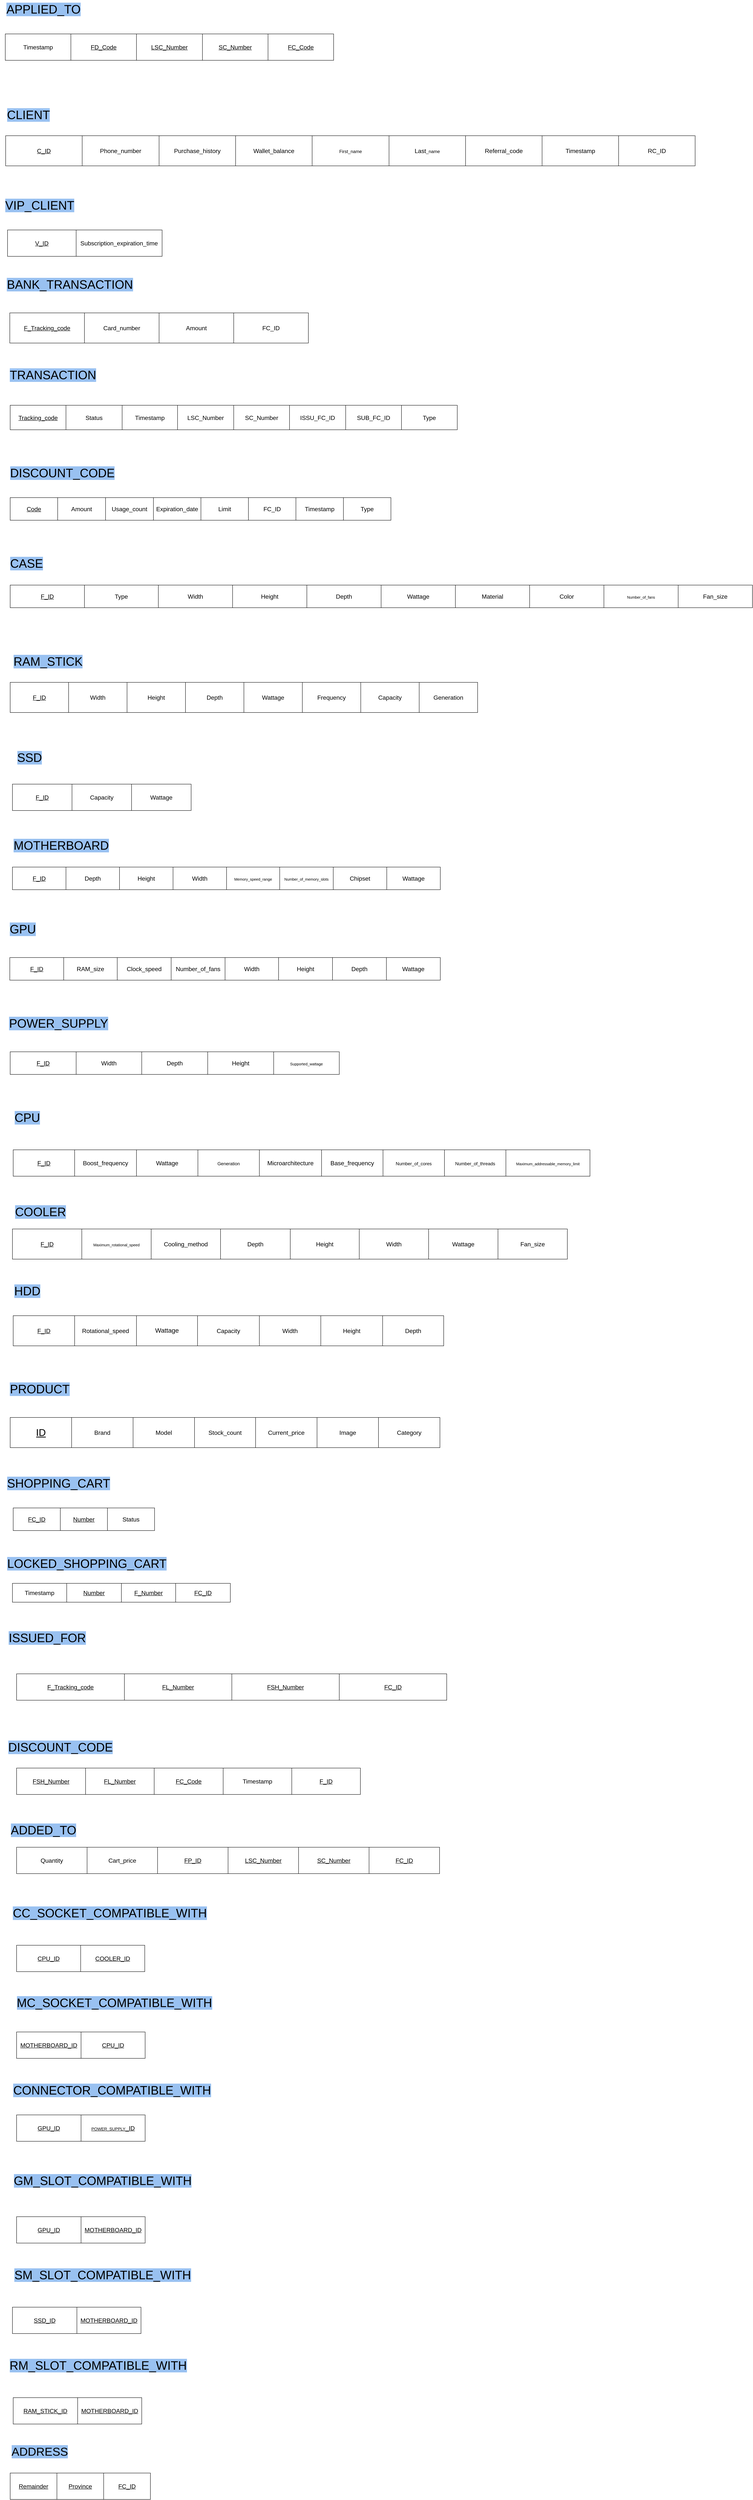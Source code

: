 <mxfile version="25.0.3">
  <diagram name="Page-1" id="unfXA8FlNYon-j27rp8C">
    <mxGraphModel dx="2607" dy="2221" grid="1" gridSize="10" guides="1" tooltips="1" connect="1" arrows="1" fold="1" page="1" pageScale="1" pageWidth="1400" pageHeight="850" math="0" shadow="0">
      <root>
        <mxCell id="0" />
        <mxCell id="1" parent="0" />
        <mxCell id="CV0nj1p-MBl6-TNDZYEt-18" value="&lt;span style=&quot;background-color: rgb(153, 193, 241);&quot;&gt;CLIENT&lt;/span&gt;" style="text;html=1;align=center;verticalAlign=middle;resizable=0;points=[];autosize=1;strokeColor=none;fillColor=none;fontSize=32;" parent="1" vertex="1">
          <mxGeometry x="60" y="-180" width="140" height="50" as="geometry" />
        </mxCell>
        <mxCell id="CV0nj1p-MBl6-TNDZYEt-22" value="&lt;font style=&quot;font-size: 32px; background-color: rgb(153, 193, 241);&quot;&gt;TRANSACTION&lt;/font&gt;" style="text;html=1;align=center;verticalAlign=middle;resizable=0;points=[];autosize=1;strokeColor=none;fillColor=none;" parent="1" vertex="1">
          <mxGeometry x="70" y="510" width="250" height="50" as="geometry" />
        </mxCell>
        <mxCell id="CV0nj1p-MBl6-TNDZYEt-23" value="" style="shape=table;startSize=0;container=1;collapsible=0;childLayout=tableLayout;fontSize=16;" parent="1" vertex="1">
          <mxGeometry x="82" y="615" width="1186" height="65" as="geometry" />
        </mxCell>
        <mxCell id="CV0nj1p-MBl6-TNDZYEt-24" value="" style="shape=tableRow;horizontal=0;startSize=0;swimlaneHead=0;swimlaneBody=0;strokeColor=inherit;top=0;left=0;bottom=0;right=0;collapsible=0;dropTarget=0;fillColor=none;points=[[0,0.5],[1,0.5]];portConstraint=eastwest;fontSize=16;" parent="CV0nj1p-MBl6-TNDZYEt-23" vertex="1">
          <mxGeometry width="1186" height="65" as="geometry" />
        </mxCell>
        <mxCell id="CV0nj1p-MBl6-TNDZYEt-25" value="&lt;u&gt;Tracking_code&lt;/u&gt;" style="shape=partialRectangle;html=1;whiteSpace=wrap;connectable=0;strokeColor=inherit;overflow=hidden;fillColor=none;top=0;left=0;bottom=0;right=0;pointerEvents=1;fontSize=16;" parent="CV0nj1p-MBl6-TNDZYEt-24" vertex="1">
          <mxGeometry width="148" height="65" as="geometry">
            <mxRectangle width="148" height="65" as="alternateBounds" />
          </mxGeometry>
        </mxCell>
        <mxCell id="CV0nj1p-MBl6-TNDZYEt-26" value="&lt;span style=&quot;&quot;&gt;Status&lt;/span&gt;" style="shape=partialRectangle;html=1;whiteSpace=wrap;connectable=0;strokeColor=inherit;overflow=hidden;fillColor=none;top=0;left=0;bottom=0;right=0;pointerEvents=1;fontSize=16;labelBackgroundColor=default;" parent="CV0nj1p-MBl6-TNDZYEt-24" vertex="1">
          <mxGeometry x="148" width="149" height="65" as="geometry">
            <mxRectangle width="149" height="65" as="alternateBounds" />
          </mxGeometry>
        </mxCell>
        <mxCell id="CV0nj1p-MBl6-TNDZYEt-27" value="&lt;span style=&quot;&quot;&gt;Timestamp&lt;/span&gt;" style="shape=partialRectangle;html=1;whiteSpace=wrap;connectable=0;strokeColor=inherit;overflow=hidden;fillColor=none;top=0;left=0;bottom=0;right=0;pointerEvents=1;fontSize=16;labelBackgroundColor=default;" parent="CV0nj1p-MBl6-TNDZYEt-24" vertex="1">
          <mxGeometry x="297" width="147" height="65" as="geometry">
            <mxRectangle width="147" height="65" as="alternateBounds" />
          </mxGeometry>
        </mxCell>
        <mxCell id="CV0nj1p-MBl6-TNDZYEt-36" value="LSC_Number" style="shape=partialRectangle;html=1;whiteSpace=wrap;connectable=0;strokeColor=inherit;overflow=hidden;fillColor=none;top=0;left=0;bottom=0;right=0;pointerEvents=1;fontSize=16;" parent="CV0nj1p-MBl6-TNDZYEt-24" vertex="1">
          <mxGeometry x="444" width="149" height="65" as="geometry">
            <mxRectangle width="149" height="65" as="alternateBounds" />
          </mxGeometry>
        </mxCell>
        <mxCell id="CV0nj1p-MBl6-TNDZYEt-37" value="SC_Number" style="shape=partialRectangle;html=1;whiteSpace=wrap;connectable=0;strokeColor=inherit;overflow=hidden;fillColor=none;top=0;left=0;bottom=0;right=0;pointerEvents=1;fontSize=16;" parent="CV0nj1p-MBl6-TNDZYEt-24" vertex="1">
          <mxGeometry x="593" width="148" height="65" as="geometry">
            <mxRectangle width="148" height="65" as="alternateBounds" />
          </mxGeometry>
        </mxCell>
        <mxCell id="CV0nj1p-MBl6-TNDZYEt-38" value="ISSU_FC_ID" style="shape=partialRectangle;html=1;whiteSpace=wrap;connectable=0;strokeColor=inherit;overflow=hidden;fillColor=none;top=0;left=0;bottom=0;right=0;pointerEvents=1;fontSize=16;" parent="CV0nj1p-MBl6-TNDZYEt-24" vertex="1">
          <mxGeometry x="741" width="149" height="65" as="geometry">
            <mxRectangle width="149" height="65" as="alternateBounds" />
          </mxGeometry>
        </mxCell>
        <mxCell id="CV0nj1p-MBl6-TNDZYEt-39" value="SUB_FC_ID" style="shape=partialRectangle;html=1;whiteSpace=wrap;connectable=0;strokeColor=inherit;overflow=hidden;fillColor=none;top=0;left=0;bottom=0;right=0;pointerEvents=1;fontSize=16;" parent="CV0nj1p-MBl6-TNDZYEt-24" vertex="1">
          <mxGeometry x="890" width="148" height="65" as="geometry">
            <mxRectangle width="148" height="65" as="alternateBounds" />
          </mxGeometry>
        </mxCell>
        <mxCell id="ULDEpZp45Wt4dGmiCeXJ-34" value="Type" style="shape=partialRectangle;html=1;whiteSpace=wrap;connectable=0;strokeColor=inherit;overflow=hidden;fillColor=none;top=0;left=0;bottom=0;right=0;pointerEvents=1;fontSize=16;" vertex="1" parent="CV0nj1p-MBl6-TNDZYEt-24">
          <mxGeometry x="1038" width="148" height="65" as="geometry">
            <mxRectangle width="148" height="65" as="alternateBounds" />
          </mxGeometry>
        </mxCell>
        <mxCell id="CV0nj1p-MBl6-TNDZYEt-43" value="&lt;font style=&quot;font-size: 32px; background-color: rgb(153, 193, 241);&quot;&gt;DISCOUNT_CODE&lt;/font&gt;" style="text;html=1;align=center;verticalAlign=middle;resizable=0;points=[];autosize=1;strokeColor=none;fillColor=none;" parent="1" vertex="1">
          <mxGeometry x="70" y="770" width="300" height="50" as="geometry" />
        </mxCell>
        <mxCell id="CV0nj1p-MBl6-TNDZYEt-44" value="" style="shape=table;startSize=0;container=1;collapsible=0;childLayout=tableLayout;fontSize=16;" parent="1" vertex="1">
          <mxGeometry x="82" y="860" width="1010" height="60" as="geometry" />
        </mxCell>
        <mxCell id="CV0nj1p-MBl6-TNDZYEt-45" value="" style="shape=tableRow;horizontal=0;startSize=0;swimlaneHead=0;swimlaneBody=0;strokeColor=inherit;top=0;left=0;bottom=0;right=0;collapsible=0;dropTarget=0;fillColor=none;points=[[0,0.5],[1,0.5]];portConstraint=eastwest;fontSize=16;" parent="CV0nj1p-MBl6-TNDZYEt-44" vertex="1">
          <mxGeometry width="1010" height="60" as="geometry" />
        </mxCell>
        <mxCell id="CV0nj1p-MBl6-TNDZYEt-46" value="&lt;u&gt;Code&lt;/u&gt;" style="shape=partialRectangle;html=1;whiteSpace=wrap;connectable=0;strokeColor=inherit;overflow=hidden;fillColor=none;top=0;left=0;bottom=0;right=0;pointerEvents=1;fontSize=16;" parent="CV0nj1p-MBl6-TNDZYEt-45" vertex="1">
          <mxGeometry width="126" height="60" as="geometry">
            <mxRectangle width="126" height="60" as="alternateBounds" />
          </mxGeometry>
        </mxCell>
        <mxCell id="CV0nj1p-MBl6-TNDZYEt-47" value="&lt;span style=&quot;&quot;&gt;Amount&lt;/span&gt;" style="shape=partialRectangle;html=1;whiteSpace=wrap;connectable=0;strokeColor=inherit;overflow=hidden;fillColor=none;top=0;left=0;bottom=0;right=0;pointerEvents=1;fontSize=16;labelBackgroundColor=default;" parent="CV0nj1p-MBl6-TNDZYEt-45" vertex="1">
          <mxGeometry x="126" width="127" height="60" as="geometry">
            <mxRectangle width="127" height="60" as="alternateBounds" />
          </mxGeometry>
        </mxCell>
        <mxCell id="CV0nj1p-MBl6-TNDZYEt-57" value="&lt;span style=&quot;&quot;&gt;Usage_count&lt;/span&gt;" style="shape=partialRectangle;html=1;whiteSpace=wrap;connectable=0;strokeColor=inherit;overflow=hidden;fillColor=none;top=0;left=0;bottom=0;right=0;pointerEvents=1;fontSize=16;labelBackgroundColor=default;" parent="CV0nj1p-MBl6-TNDZYEt-45" vertex="1">
          <mxGeometry x="253" width="127" height="60" as="geometry">
            <mxRectangle width="127" height="60" as="alternateBounds" />
          </mxGeometry>
        </mxCell>
        <mxCell id="CV0nj1p-MBl6-TNDZYEt-58" value="&lt;span style=&quot;&quot;&gt;Expiration_date&lt;/span&gt;" style="shape=partialRectangle;html=1;whiteSpace=wrap;connectable=0;strokeColor=inherit;overflow=hidden;fillColor=none;top=0;left=0;bottom=0;right=0;pointerEvents=1;fontSize=16;labelBackgroundColor=default;" parent="CV0nj1p-MBl6-TNDZYEt-45" vertex="1">
          <mxGeometry x="380" width="126" height="60" as="geometry">
            <mxRectangle width="126" height="60" as="alternateBounds" />
          </mxGeometry>
        </mxCell>
        <mxCell id="CV0nj1p-MBl6-TNDZYEt-59" value="&lt;span style=&quot;&quot;&gt;Limit&lt;/span&gt;" style="shape=partialRectangle;html=1;whiteSpace=wrap;connectable=0;strokeColor=inherit;overflow=hidden;fillColor=none;top=0;left=0;bottom=0;right=0;pointerEvents=1;fontSize=16;labelBackgroundColor=default;" parent="CV0nj1p-MBl6-TNDZYEt-45" vertex="1">
          <mxGeometry x="506" width="126" height="60" as="geometry">
            <mxRectangle width="126" height="60" as="alternateBounds" />
          </mxGeometry>
        </mxCell>
        <mxCell id="m6St6NsRdLUoVX5ji24v-147" value="FC_ID" style="shape=partialRectangle;html=1;whiteSpace=wrap;connectable=0;strokeColor=inherit;overflow=hidden;fillColor=none;top=0;left=0;bottom=0;right=0;pointerEvents=1;fontSize=16;" parent="CV0nj1p-MBl6-TNDZYEt-45" vertex="1">
          <mxGeometry x="632" width="126" height="60" as="geometry">
            <mxRectangle width="126" height="60" as="alternateBounds" />
          </mxGeometry>
        </mxCell>
        <mxCell id="ULDEpZp45Wt4dGmiCeXJ-16" value="&lt;span style=&quot;&quot;&gt;Timestamp&lt;/span&gt;" style="shape=partialRectangle;html=1;whiteSpace=wrap;connectable=0;strokeColor=inherit;overflow=hidden;fillColor=none;top=0;left=0;bottom=0;right=0;pointerEvents=1;fontSize=16;labelBackgroundColor=default;" vertex="1" parent="CV0nj1p-MBl6-TNDZYEt-45">
          <mxGeometry x="758" width="126" height="60" as="geometry">
            <mxRectangle width="126" height="60" as="alternateBounds" />
          </mxGeometry>
        </mxCell>
        <mxCell id="ULDEpZp45Wt4dGmiCeXJ-17" value="Type" style="shape=partialRectangle;html=1;whiteSpace=wrap;connectable=0;strokeColor=inherit;overflow=hidden;fillColor=none;top=0;left=0;bottom=0;right=0;pointerEvents=1;fontSize=16;" vertex="1" parent="CV0nj1p-MBl6-TNDZYEt-45">
          <mxGeometry x="884" width="126" height="60" as="geometry">
            <mxRectangle width="126" height="60" as="alternateBounds" />
          </mxGeometry>
        </mxCell>
        <mxCell id="CV0nj1p-MBl6-TNDZYEt-63" value="&lt;font style=&quot;font-size: 32px; background-color: rgb(153, 193, 241);&quot;&gt;CASE&lt;/font&gt;" style="text;html=1;align=center;verticalAlign=middle;resizable=0;points=[];autosize=1;strokeColor=none;fillColor=none;" parent="1" vertex="1">
          <mxGeometry x="70" y="1010" width="110" height="50" as="geometry" />
        </mxCell>
        <mxCell id="CV0nj1p-MBl6-TNDZYEt-64" value="" style="shape=table;startSize=0;container=1;collapsible=0;childLayout=tableLayout;fontSize=16;" parent="1" vertex="1">
          <mxGeometry x="82" y="1092" width="1969" height="60" as="geometry" />
        </mxCell>
        <mxCell id="CV0nj1p-MBl6-TNDZYEt-65" value="" style="shape=tableRow;horizontal=0;startSize=0;swimlaneHead=0;swimlaneBody=0;strokeColor=inherit;top=0;left=0;bottom=0;right=0;collapsible=0;dropTarget=0;fillColor=none;points=[[0,0.5],[1,0.5]];portConstraint=eastwest;fontSize=16;" parent="CV0nj1p-MBl6-TNDZYEt-64" vertex="1">
          <mxGeometry width="1969" height="60" as="geometry" />
        </mxCell>
        <mxCell id="CV0nj1p-MBl6-TNDZYEt-66" value="&lt;u&gt;F_ID&lt;/u&gt;" style="shape=partialRectangle;html=1;whiteSpace=wrap;connectable=0;strokeColor=inherit;overflow=hidden;fillColor=none;top=0;left=0;bottom=0;right=0;pointerEvents=1;fontSize=16;" parent="CV0nj1p-MBl6-TNDZYEt-65" vertex="1">
          <mxGeometry width="197" height="60" as="geometry">
            <mxRectangle width="197" height="60" as="alternateBounds" />
          </mxGeometry>
        </mxCell>
        <mxCell id="CV0nj1p-MBl6-TNDZYEt-67" value="&lt;span style=&quot;&quot;&gt;Type&lt;/span&gt;" style="shape=partialRectangle;html=1;whiteSpace=wrap;connectable=0;strokeColor=inherit;overflow=hidden;fillColor=none;top=0;left=0;bottom=0;right=0;pointerEvents=1;fontSize=16;labelBackgroundColor=default;" parent="CV0nj1p-MBl6-TNDZYEt-65" vertex="1">
          <mxGeometry x="197" width="196" height="60" as="geometry">
            <mxRectangle width="196" height="60" as="alternateBounds" />
          </mxGeometry>
        </mxCell>
        <mxCell id="CV0nj1p-MBl6-TNDZYEt-68" value="&lt;span style=&quot;&quot;&gt;Width&lt;br&gt;&lt;/span&gt;" style="shape=partialRectangle;html=1;whiteSpace=wrap;connectable=0;strokeColor=inherit;overflow=hidden;fillColor=none;top=0;left=0;bottom=0;right=0;pointerEvents=1;fontSize=16;labelBackgroundColor=default;" parent="CV0nj1p-MBl6-TNDZYEt-65" vertex="1">
          <mxGeometry x="393" width="197" height="60" as="geometry">
            <mxRectangle width="197" height="60" as="alternateBounds" />
          </mxGeometry>
        </mxCell>
        <mxCell id="CV0nj1p-MBl6-TNDZYEt-77" value="&lt;span style=&quot;&quot;&gt;Height&lt;br&gt;&lt;/span&gt;" style="shape=partialRectangle;html=1;whiteSpace=wrap;connectable=0;strokeColor=inherit;overflow=hidden;fillColor=none;top=0;left=0;bottom=0;right=0;pointerEvents=1;fontSize=16;labelBackgroundColor=default;" parent="CV0nj1p-MBl6-TNDZYEt-65" vertex="1">
          <mxGeometry x="590" width="197" height="60" as="geometry">
            <mxRectangle width="197" height="60" as="alternateBounds" />
          </mxGeometry>
        </mxCell>
        <mxCell id="CV0nj1p-MBl6-TNDZYEt-78" value="&lt;span style=&quot;&quot;&gt;Depth&lt;/span&gt;" style="shape=partialRectangle;html=1;whiteSpace=wrap;connectable=0;strokeColor=inherit;overflow=hidden;fillColor=none;top=0;left=0;bottom=0;right=0;pointerEvents=1;fontSize=16;labelBackgroundColor=default;" parent="CV0nj1p-MBl6-TNDZYEt-65" vertex="1">
          <mxGeometry x="787" width="197" height="60" as="geometry">
            <mxRectangle width="197" height="60" as="alternateBounds" />
          </mxGeometry>
        </mxCell>
        <mxCell id="CV0nj1p-MBl6-TNDZYEt-79" value="&lt;span style=&quot;&quot;&gt;Wattage&lt;/span&gt;" style="shape=partialRectangle;html=1;whiteSpace=wrap;connectable=0;strokeColor=inherit;overflow=hidden;fillColor=none;top=0;left=0;bottom=0;right=0;pointerEvents=1;fontSize=16;labelBackgroundColor=default;" parent="CV0nj1p-MBl6-TNDZYEt-65" vertex="1">
          <mxGeometry x="984" width="197" height="60" as="geometry">
            <mxRectangle width="197" height="60" as="alternateBounds" />
          </mxGeometry>
        </mxCell>
        <mxCell id="CV0nj1p-MBl6-TNDZYEt-80" value="&lt;span style=&quot;&quot;&gt;Material&lt;/span&gt;" style="shape=partialRectangle;html=1;whiteSpace=wrap;connectable=0;strokeColor=inherit;overflow=hidden;fillColor=none;top=0;left=0;bottom=0;right=0;pointerEvents=1;fontSize=16;labelBackgroundColor=default;" parent="CV0nj1p-MBl6-TNDZYEt-65" vertex="1">
          <mxGeometry x="1181" width="197" height="60" as="geometry">
            <mxRectangle width="197" height="60" as="alternateBounds" />
          </mxGeometry>
        </mxCell>
        <mxCell id="CV0nj1p-MBl6-TNDZYEt-81" value="&lt;span style=&quot;&quot;&gt;Color&lt;br&gt;&lt;/span&gt;" style="shape=partialRectangle;html=1;whiteSpace=wrap;connectable=0;strokeColor=inherit;overflow=hidden;fillColor=none;top=0;left=0;bottom=0;right=0;pointerEvents=1;fontSize=16;labelBackgroundColor=default;" parent="CV0nj1p-MBl6-TNDZYEt-65" vertex="1">
          <mxGeometry x="1378" width="197" height="60" as="geometry">
            <mxRectangle width="197" height="60" as="alternateBounds" />
          </mxGeometry>
        </mxCell>
        <mxCell id="CV0nj1p-MBl6-TNDZYEt-82" value="&lt;font style=&quot;font-size: 10px;&quot;&gt;Number_of_fans&lt;/font&gt;" style="shape=partialRectangle;html=1;whiteSpace=wrap;connectable=0;strokeColor=inherit;overflow=hidden;fillColor=none;top=0;left=0;bottom=0;right=0;pointerEvents=1;fontSize=16;labelBackgroundColor=default;" parent="CV0nj1p-MBl6-TNDZYEt-65" vertex="1">
          <mxGeometry x="1575" width="197" height="60" as="geometry">
            <mxRectangle width="197" height="60" as="alternateBounds" />
          </mxGeometry>
        </mxCell>
        <mxCell id="CV0nj1p-MBl6-TNDZYEt-83" value="&lt;span style=&quot;&quot;&gt;Fan_size&lt;/span&gt;" style="shape=partialRectangle;html=1;whiteSpace=wrap;connectable=0;strokeColor=inherit;overflow=hidden;fillColor=none;top=0;left=0;bottom=0;right=0;pointerEvents=1;fontSize=16;labelBackgroundColor=default;" parent="CV0nj1p-MBl6-TNDZYEt-65" vertex="1">
          <mxGeometry x="1772" width="197" height="60" as="geometry">
            <mxRectangle width="197" height="60" as="alternateBounds" />
          </mxGeometry>
        </mxCell>
        <mxCell id="CV0nj1p-MBl6-TNDZYEt-84" value="&lt;span style=&quot;background-color: rgb(153, 193, 241);&quot;&gt;RAM_STICK&lt;/span&gt;" style="text;html=1;align=center;verticalAlign=middle;resizable=0;points=[];autosize=1;strokeColor=none;fillColor=none;fontSize=32;" parent="1" vertex="1">
          <mxGeometry x="82" y="1270" width="200" height="50" as="geometry" />
        </mxCell>
        <mxCell id="CV0nj1p-MBl6-TNDZYEt-85" value="" style="shape=table;startSize=0;container=1;collapsible=0;childLayout=tableLayout;fontSize=16;" parent="1" vertex="1">
          <mxGeometry x="82" y="1350" width="1240" height="80" as="geometry" />
        </mxCell>
        <mxCell id="CV0nj1p-MBl6-TNDZYEt-86" value="" style="shape=tableRow;horizontal=0;startSize=0;swimlaneHead=0;swimlaneBody=0;strokeColor=inherit;top=0;left=0;bottom=0;right=0;collapsible=0;dropTarget=0;fillColor=none;points=[[0,0.5],[1,0.5]];portConstraint=eastwest;fontSize=16;" parent="CV0nj1p-MBl6-TNDZYEt-85" vertex="1">
          <mxGeometry width="1240" height="80" as="geometry" />
        </mxCell>
        <mxCell id="CV0nj1p-MBl6-TNDZYEt-87" value="&lt;u&gt;F_ID&lt;/u&gt;" style="shape=partialRectangle;html=1;whiteSpace=wrap;connectable=0;strokeColor=inherit;overflow=hidden;fillColor=none;top=0;left=0;bottom=0;right=0;pointerEvents=1;fontSize=16;" parent="CV0nj1p-MBl6-TNDZYEt-86" vertex="1">
          <mxGeometry width="155" height="80" as="geometry">
            <mxRectangle width="155" height="80" as="alternateBounds" />
          </mxGeometry>
        </mxCell>
        <mxCell id="CV0nj1p-MBl6-TNDZYEt-88" value="&lt;span style=&quot;&quot;&gt;Width&lt;br&gt;&lt;/span&gt;" style="shape=partialRectangle;html=1;whiteSpace=wrap;connectable=0;strokeColor=inherit;overflow=hidden;fillColor=none;top=0;left=0;bottom=0;right=0;pointerEvents=1;fontSize=16;labelBackgroundColor=default;" parent="CV0nj1p-MBl6-TNDZYEt-86" vertex="1">
          <mxGeometry x="155" width="155" height="80" as="geometry">
            <mxRectangle width="155" height="80" as="alternateBounds" />
          </mxGeometry>
        </mxCell>
        <mxCell id="CV0nj1p-MBl6-TNDZYEt-98" value="&lt;span style=&quot;&quot;&gt;Height&lt;br&gt;&lt;/span&gt;" style="shape=partialRectangle;html=1;whiteSpace=wrap;connectable=0;strokeColor=inherit;overflow=hidden;fillColor=none;top=0;left=0;bottom=0;right=0;pointerEvents=1;fontSize=16;labelBackgroundColor=default;" parent="CV0nj1p-MBl6-TNDZYEt-86" vertex="1">
          <mxGeometry x="310" width="155" height="80" as="geometry">
            <mxRectangle width="155" height="80" as="alternateBounds" />
          </mxGeometry>
        </mxCell>
        <mxCell id="CV0nj1p-MBl6-TNDZYEt-99" value="&lt;span style=&quot;&quot;&gt;Depth&lt;br&gt;&lt;/span&gt;" style="shape=partialRectangle;html=1;whiteSpace=wrap;connectable=0;strokeColor=inherit;overflow=hidden;fillColor=none;top=0;left=0;bottom=0;right=0;pointerEvents=1;fontSize=16;labelBackgroundColor=default;" parent="CV0nj1p-MBl6-TNDZYEt-86" vertex="1">
          <mxGeometry x="465" width="155" height="80" as="geometry">
            <mxRectangle width="155" height="80" as="alternateBounds" />
          </mxGeometry>
        </mxCell>
        <mxCell id="CV0nj1p-MBl6-TNDZYEt-100" value="&lt;span style=&quot;&quot;&gt;Wattage&lt;/span&gt;" style="shape=partialRectangle;html=1;whiteSpace=wrap;connectable=0;strokeColor=inherit;overflow=hidden;fillColor=none;top=0;left=0;bottom=0;right=0;pointerEvents=1;fontSize=16;labelBackgroundColor=default;" parent="CV0nj1p-MBl6-TNDZYEt-86" vertex="1">
          <mxGeometry x="620" width="155" height="80" as="geometry">
            <mxRectangle width="155" height="80" as="alternateBounds" />
          </mxGeometry>
        </mxCell>
        <mxCell id="CV0nj1p-MBl6-TNDZYEt-101" value="&lt;span style=&quot;&quot;&gt;Frequency&lt;/span&gt;" style="shape=partialRectangle;html=1;whiteSpace=wrap;connectable=0;strokeColor=inherit;overflow=hidden;fillColor=none;top=0;left=0;bottom=0;right=0;pointerEvents=1;fontSize=16;labelBackgroundColor=default;" parent="CV0nj1p-MBl6-TNDZYEt-86" vertex="1">
          <mxGeometry x="775" width="155" height="80" as="geometry">
            <mxRectangle width="155" height="80" as="alternateBounds" />
          </mxGeometry>
        </mxCell>
        <mxCell id="CV0nj1p-MBl6-TNDZYEt-102" value="&lt;span style=&quot;&quot;&gt;Capacity&lt;/span&gt;" style="shape=partialRectangle;html=1;whiteSpace=wrap;connectable=0;strokeColor=inherit;overflow=hidden;fillColor=none;top=0;left=0;bottom=0;right=0;pointerEvents=1;fontSize=16;labelBackgroundColor=default;" parent="CV0nj1p-MBl6-TNDZYEt-86" vertex="1">
          <mxGeometry x="930" width="155" height="80" as="geometry">
            <mxRectangle width="155" height="80" as="alternateBounds" />
          </mxGeometry>
        </mxCell>
        <mxCell id="ULDEpZp45Wt4dGmiCeXJ-1" value="&lt;span style=&quot;&quot;&gt;Generation&lt;/span&gt;" style="shape=partialRectangle;html=1;whiteSpace=wrap;connectable=0;strokeColor=inherit;overflow=hidden;fillColor=none;top=0;left=0;bottom=0;right=0;pointerEvents=1;fontSize=16;labelBackgroundColor=default;" vertex="1" parent="CV0nj1p-MBl6-TNDZYEt-86">
          <mxGeometry x="1085" width="155" height="80" as="geometry">
            <mxRectangle width="155" height="80" as="alternateBounds" />
          </mxGeometry>
        </mxCell>
        <mxCell id="CV0nj1p-MBl6-TNDZYEt-105" value="&lt;span style=&quot;background-color: rgb(153, 193, 241);&quot;&gt;SSD&lt;/span&gt;" style="text;html=1;align=center;verticalAlign=middle;resizable=0;points=[];autosize=1;strokeColor=none;fillColor=none;fontSize=32;" parent="1" vertex="1">
          <mxGeometry x="88" y="1525" width="90" height="50" as="geometry" />
        </mxCell>
        <mxCell id="CV0nj1p-MBl6-TNDZYEt-106" value="" style="shape=table;startSize=0;container=1;collapsible=0;childLayout=tableLayout;fontSize=16;" parent="1" vertex="1">
          <mxGeometry x="88" y="1620" width="474" height="70" as="geometry" />
        </mxCell>
        <mxCell id="CV0nj1p-MBl6-TNDZYEt-107" value="" style="shape=tableRow;horizontal=0;startSize=0;swimlaneHead=0;swimlaneBody=0;strokeColor=inherit;top=0;left=0;bottom=0;right=0;collapsible=0;dropTarget=0;fillColor=none;points=[[0,0.5],[1,0.5]];portConstraint=eastwest;fontSize=16;" parent="CV0nj1p-MBl6-TNDZYEt-106" vertex="1">
          <mxGeometry width="474" height="70" as="geometry" />
        </mxCell>
        <mxCell id="CV0nj1p-MBl6-TNDZYEt-108" value="&lt;u&gt;F_ID&lt;/u&gt;" style="shape=partialRectangle;html=1;whiteSpace=wrap;connectable=0;strokeColor=inherit;overflow=hidden;fillColor=none;top=0;left=0;bottom=0;right=0;pointerEvents=1;fontSize=16;" parent="CV0nj1p-MBl6-TNDZYEt-107" vertex="1">
          <mxGeometry width="158" height="70" as="geometry">
            <mxRectangle width="158" height="70" as="alternateBounds" />
          </mxGeometry>
        </mxCell>
        <mxCell id="CV0nj1p-MBl6-TNDZYEt-109" value="&lt;span style=&quot;&quot;&gt;Capacity&lt;/span&gt;" style="shape=partialRectangle;html=1;whiteSpace=wrap;connectable=0;strokeColor=inherit;overflow=hidden;fillColor=none;top=0;left=0;bottom=0;right=0;pointerEvents=1;fontSize=16;labelBackgroundColor=default;" parent="CV0nj1p-MBl6-TNDZYEt-107" vertex="1">
          <mxGeometry x="158" width="158" height="70" as="geometry">
            <mxRectangle width="158" height="70" as="alternateBounds" />
          </mxGeometry>
        </mxCell>
        <mxCell id="CV0nj1p-MBl6-TNDZYEt-110" value="&lt;span style=&quot;&quot;&gt;Wattage&lt;/span&gt;" style="shape=partialRectangle;html=1;whiteSpace=wrap;connectable=0;strokeColor=inherit;overflow=hidden;fillColor=none;top=0;left=0;bottom=0;right=0;pointerEvents=1;fontSize=16;labelBackgroundColor=default;" parent="CV0nj1p-MBl6-TNDZYEt-107" vertex="1">
          <mxGeometry x="316" width="158" height="70" as="geometry">
            <mxRectangle width="158" height="70" as="alternateBounds" />
          </mxGeometry>
        </mxCell>
        <mxCell id="CV0nj1p-MBl6-TNDZYEt-119" value="&lt;span style=&quot;background-color: rgb(153, 193, 241);&quot;&gt;MOTHERBOARD&lt;/span&gt;" style="text;html=1;align=center;verticalAlign=middle;resizable=0;points=[];autosize=1;strokeColor=none;fillColor=none;fontSize=32;" parent="1" vertex="1">
          <mxGeometry x="82" y="1758" width="270" height="50" as="geometry" />
        </mxCell>
        <mxCell id="CV0nj1p-MBl6-TNDZYEt-120" value="" style="shape=table;startSize=0;container=1;collapsible=0;childLayout=tableLayout;fontSize=16;" parent="1" vertex="1">
          <mxGeometry x="88" y="1840" width="1135" height="60" as="geometry" />
        </mxCell>
        <mxCell id="CV0nj1p-MBl6-TNDZYEt-121" value="" style="shape=tableRow;horizontal=0;startSize=0;swimlaneHead=0;swimlaneBody=0;strokeColor=inherit;top=0;left=0;bottom=0;right=0;collapsible=0;dropTarget=0;fillColor=none;points=[[0,0.5],[1,0.5]];portConstraint=eastwest;fontSize=16;" parent="CV0nj1p-MBl6-TNDZYEt-120" vertex="1">
          <mxGeometry width="1135" height="60" as="geometry" />
        </mxCell>
        <mxCell id="CV0nj1p-MBl6-TNDZYEt-122" value="&lt;u&gt;F_ID&lt;/u&gt;" style="shape=partialRectangle;html=1;whiteSpace=wrap;connectable=0;strokeColor=inherit;overflow=hidden;fillColor=none;top=0;left=0;bottom=0;right=0;pointerEvents=1;fontSize=16;" parent="CV0nj1p-MBl6-TNDZYEt-121" vertex="1">
          <mxGeometry width="142" height="60" as="geometry">
            <mxRectangle width="142" height="60" as="alternateBounds" />
          </mxGeometry>
        </mxCell>
        <mxCell id="CV0nj1p-MBl6-TNDZYEt-123" value="&lt;span style=&quot;&quot;&gt;Depth&lt;br&gt;&lt;/span&gt;" style="shape=partialRectangle;html=1;whiteSpace=wrap;connectable=0;strokeColor=inherit;overflow=hidden;fillColor=none;top=0;left=0;bottom=0;right=0;pointerEvents=1;fontSize=16;labelBackgroundColor=default;" parent="CV0nj1p-MBl6-TNDZYEt-121" vertex="1">
          <mxGeometry x="142" width="142" height="60" as="geometry">
            <mxRectangle width="142" height="60" as="alternateBounds" />
          </mxGeometry>
        </mxCell>
        <mxCell id="CV0nj1p-MBl6-TNDZYEt-124" value="&lt;span style=&quot;&quot;&gt;Height&lt;br&gt;&lt;/span&gt;" style="shape=partialRectangle;html=1;whiteSpace=wrap;connectable=0;strokeColor=inherit;overflow=hidden;fillColor=none;top=0;left=0;bottom=0;right=0;pointerEvents=1;fontSize=16;labelBackgroundColor=default;" parent="CV0nj1p-MBl6-TNDZYEt-121" vertex="1">
          <mxGeometry x="284" width="142" height="60" as="geometry">
            <mxRectangle width="142" height="60" as="alternateBounds" />
          </mxGeometry>
        </mxCell>
        <mxCell id="CV0nj1p-MBl6-TNDZYEt-133" value="&lt;span style=&quot;&quot;&gt;Width&lt;/span&gt;" style="shape=partialRectangle;html=1;whiteSpace=wrap;connectable=0;strokeColor=inherit;overflow=hidden;fillColor=none;top=0;left=0;bottom=0;right=0;pointerEvents=1;fontSize=16;labelBackgroundColor=default;" parent="CV0nj1p-MBl6-TNDZYEt-121" vertex="1">
          <mxGeometry x="426" width="142" height="60" as="geometry">
            <mxRectangle width="142" height="60" as="alternateBounds" />
          </mxGeometry>
        </mxCell>
        <mxCell id="CV0nj1p-MBl6-TNDZYEt-134" value="&lt;font style=&quot;font-size: 10px;&quot;&gt;Memory_speed&lt;/font&gt;&lt;font style=&quot;font-size: 10px;&quot;&gt;_range&lt;/font&gt;" style="shape=partialRectangle;html=1;whiteSpace=wrap;connectable=0;strokeColor=inherit;overflow=hidden;fillColor=none;top=0;left=0;bottom=0;right=0;pointerEvents=1;fontSize=16;labelBackgroundColor=default;" parent="CV0nj1p-MBl6-TNDZYEt-121" vertex="1">
          <mxGeometry x="568" width="141" height="60" as="geometry">
            <mxRectangle width="141" height="60" as="alternateBounds" />
          </mxGeometry>
        </mxCell>
        <mxCell id="CV0nj1p-MBl6-TNDZYEt-135" value="&lt;font style=&quot;font-size: 10px;&quot;&gt;Number_of_memory_&lt;font style=&quot;font-size: 10px;&quot;&gt;slots&lt;/font&gt;&lt;/font&gt;" style="shape=partialRectangle;html=1;whiteSpace=wrap;connectable=0;strokeColor=inherit;overflow=hidden;fillColor=none;top=0;left=0;bottom=0;right=0;pointerEvents=1;fontSize=16;labelBackgroundColor=default;" parent="CV0nj1p-MBl6-TNDZYEt-121" vertex="1">
          <mxGeometry x="709" width="142" height="60" as="geometry">
            <mxRectangle width="142" height="60" as="alternateBounds" />
          </mxGeometry>
        </mxCell>
        <mxCell id="CV0nj1p-MBl6-TNDZYEt-136" value="&lt;span style=&quot;&quot;&gt;Chipset&lt;/span&gt;" style="shape=partialRectangle;html=1;whiteSpace=wrap;connectable=0;strokeColor=inherit;overflow=hidden;fillColor=none;top=0;left=0;bottom=0;right=0;pointerEvents=1;fontSize=16;labelBackgroundColor=default;" parent="CV0nj1p-MBl6-TNDZYEt-121" vertex="1">
          <mxGeometry x="851" width="142" height="60" as="geometry">
            <mxRectangle width="142" height="60" as="alternateBounds" />
          </mxGeometry>
        </mxCell>
        <mxCell id="CV0nj1p-MBl6-TNDZYEt-137" value="&lt;span style=&quot;&quot;&gt;Wattage&lt;/span&gt;" style="shape=partialRectangle;html=1;whiteSpace=wrap;connectable=0;strokeColor=inherit;overflow=hidden;fillColor=none;top=0;left=0;bottom=0;right=0;pointerEvents=1;fontSize=16;labelBackgroundColor=default;" parent="CV0nj1p-MBl6-TNDZYEt-121" vertex="1">
          <mxGeometry x="993" width="142" height="60" as="geometry">
            <mxRectangle width="142" height="60" as="alternateBounds" />
          </mxGeometry>
        </mxCell>
        <mxCell id="CV0nj1p-MBl6-TNDZYEt-138" value="&lt;span style=&quot;background-color: rgb(153, 193, 241);&quot;&gt;GPU&lt;/span&gt;" style="text;html=1;align=center;verticalAlign=middle;resizable=0;points=[];autosize=1;strokeColor=none;fillColor=none;fontSize=32;" parent="1" vertex="1">
          <mxGeometry x="70" y="1980" width="90" height="50" as="geometry" />
        </mxCell>
        <mxCell id="CV0nj1p-MBl6-TNDZYEt-139" value="" style="shape=table;startSize=0;container=1;collapsible=0;childLayout=tableLayout;fontSize=16;" parent="1" vertex="1">
          <mxGeometry x="81" y="2080" width="1142" height="60" as="geometry" />
        </mxCell>
        <mxCell id="CV0nj1p-MBl6-TNDZYEt-140" value="" style="shape=tableRow;horizontal=0;startSize=0;swimlaneHead=0;swimlaneBody=0;strokeColor=inherit;top=0;left=0;bottom=0;right=0;collapsible=0;dropTarget=0;fillColor=none;points=[[0,0.5],[1,0.5]];portConstraint=eastwest;fontSize=16;" parent="CV0nj1p-MBl6-TNDZYEt-139" vertex="1">
          <mxGeometry width="1142" height="60" as="geometry" />
        </mxCell>
        <mxCell id="CV0nj1p-MBl6-TNDZYEt-141" value="&lt;u&gt;F_ID&lt;/u&gt;" style="shape=partialRectangle;html=1;whiteSpace=wrap;connectable=0;strokeColor=inherit;overflow=hidden;fillColor=none;top=0;left=0;bottom=0;right=0;pointerEvents=1;fontSize=16;" parent="CV0nj1p-MBl6-TNDZYEt-140" vertex="1">
          <mxGeometry width="143" height="60" as="geometry">
            <mxRectangle width="143" height="60" as="alternateBounds" />
          </mxGeometry>
        </mxCell>
        <mxCell id="CV0nj1p-MBl6-TNDZYEt-142" value="&lt;span style=&quot;&quot;&gt;RAM_size&lt;/span&gt;" style="shape=partialRectangle;html=1;whiteSpace=wrap;connectable=0;strokeColor=inherit;overflow=hidden;fillColor=none;top=0;left=0;bottom=0;right=0;pointerEvents=1;fontSize=16;labelBackgroundColor=default;" parent="CV0nj1p-MBl6-TNDZYEt-140" vertex="1">
          <mxGeometry x="143" width="142" height="60" as="geometry">
            <mxRectangle width="142" height="60" as="alternateBounds" />
          </mxGeometry>
        </mxCell>
        <mxCell id="CV0nj1p-MBl6-TNDZYEt-143" value="&lt;span style=&quot;&quot;&gt;Clock_speed&lt;/span&gt;" style="shape=partialRectangle;html=1;whiteSpace=wrap;connectable=0;strokeColor=inherit;overflow=hidden;fillColor=none;top=0;left=0;bottom=0;right=0;pointerEvents=1;fontSize=16;labelBackgroundColor=default;" parent="CV0nj1p-MBl6-TNDZYEt-140" vertex="1">
          <mxGeometry x="285" width="143" height="60" as="geometry">
            <mxRectangle width="143" height="60" as="alternateBounds" />
          </mxGeometry>
        </mxCell>
        <mxCell id="CV0nj1p-MBl6-TNDZYEt-152" value="&lt;span style=&quot;&quot;&gt;Number_of_fans&lt;/span&gt;" style="shape=partialRectangle;html=1;whiteSpace=wrap;connectable=0;strokeColor=inherit;overflow=hidden;fillColor=none;top=0;left=0;bottom=0;right=0;pointerEvents=1;fontSize=16;labelBackgroundColor=default;" parent="CV0nj1p-MBl6-TNDZYEt-140" vertex="1">
          <mxGeometry x="428" width="143" height="60" as="geometry">
            <mxRectangle width="143" height="60" as="alternateBounds" />
          </mxGeometry>
        </mxCell>
        <mxCell id="CV0nj1p-MBl6-TNDZYEt-153" value="&lt;span style=&quot;&quot;&gt;Width&lt;br&gt;&lt;/span&gt;" style="shape=partialRectangle;html=1;whiteSpace=wrap;connectable=0;strokeColor=inherit;overflow=hidden;fillColor=none;top=0;left=0;bottom=0;right=0;pointerEvents=1;fontSize=16;labelBackgroundColor=default;" parent="CV0nj1p-MBl6-TNDZYEt-140" vertex="1">
          <mxGeometry x="571" width="142" height="60" as="geometry">
            <mxRectangle width="142" height="60" as="alternateBounds" />
          </mxGeometry>
        </mxCell>
        <mxCell id="CV0nj1p-MBl6-TNDZYEt-154" value="&lt;span style=&quot;&quot;&gt;Height&lt;br&gt;&lt;/span&gt;" style="shape=partialRectangle;html=1;whiteSpace=wrap;connectable=0;strokeColor=inherit;overflow=hidden;fillColor=none;top=0;left=0;bottom=0;right=0;pointerEvents=1;fontSize=16;labelBackgroundColor=default;" parent="CV0nj1p-MBl6-TNDZYEt-140" vertex="1">
          <mxGeometry x="713" width="143" height="60" as="geometry">
            <mxRectangle width="143" height="60" as="alternateBounds" />
          </mxGeometry>
        </mxCell>
        <mxCell id="CV0nj1p-MBl6-TNDZYEt-155" value="&lt;span style=&quot;&quot;&gt;Depth&lt;br&gt;&lt;/span&gt;" style="shape=partialRectangle;html=1;whiteSpace=wrap;connectable=0;strokeColor=inherit;overflow=hidden;fillColor=none;top=0;left=0;bottom=0;right=0;pointerEvents=1;fontSize=16;labelBackgroundColor=default;" parent="CV0nj1p-MBl6-TNDZYEt-140" vertex="1">
          <mxGeometry x="856" width="143" height="60" as="geometry">
            <mxRectangle width="143" height="60" as="alternateBounds" />
          </mxGeometry>
        </mxCell>
        <mxCell id="CV0nj1p-MBl6-TNDZYEt-156" value="&lt;span style=&quot;&quot;&gt;Wattage&lt;/span&gt;" style="shape=partialRectangle;html=1;whiteSpace=wrap;connectable=0;strokeColor=inherit;overflow=hidden;fillColor=none;top=0;left=0;bottom=0;right=0;pointerEvents=1;fontSize=16;labelBackgroundColor=default;" parent="CV0nj1p-MBl6-TNDZYEt-140" vertex="1">
          <mxGeometry x="999" width="143" height="60" as="geometry">
            <mxRectangle width="143" height="60" as="alternateBounds" />
          </mxGeometry>
        </mxCell>
        <mxCell id="m6St6NsRdLUoVX5ji24v-1" value="&lt;font style=&quot;font-size: 32px; background-color: rgb(153, 193, 241);&quot;&gt;POWER_SUPPLY&lt;/font&gt;" style="text;html=1;align=center;verticalAlign=middle;resizable=0;points=[];autosize=1;strokeColor=none;fillColor=none;" parent="1" vertex="1">
          <mxGeometry x="70" y="2230" width="280" height="50" as="geometry" />
        </mxCell>
        <mxCell id="m6St6NsRdLUoVX5ji24v-2" value="" style="shape=table;startSize=0;container=1;collapsible=0;childLayout=tableLayout;fontSize=16;" parent="1" vertex="1">
          <mxGeometry x="82" y="2330" width="873" height="60" as="geometry" />
        </mxCell>
        <mxCell id="m6St6NsRdLUoVX5ji24v-3" value="" style="shape=tableRow;horizontal=0;startSize=0;swimlaneHead=0;swimlaneBody=0;strokeColor=inherit;top=0;left=0;bottom=0;right=0;collapsible=0;dropTarget=0;fillColor=none;points=[[0,0.5],[1,0.5]];portConstraint=eastwest;fontSize=16;" parent="m6St6NsRdLUoVX5ji24v-2" vertex="1">
          <mxGeometry width="873" height="60" as="geometry" />
        </mxCell>
        <mxCell id="m6St6NsRdLUoVX5ji24v-4" value="&lt;u&gt;F_ID&lt;/u&gt;" style="shape=partialRectangle;html=1;whiteSpace=wrap;connectable=0;strokeColor=inherit;overflow=hidden;fillColor=none;top=0;left=0;bottom=0;right=0;pointerEvents=1;fontSize=16;" parent="m6St6NsRdLUoVX5ji24v-3" vertex="1">
          <mxGeometry width="175" height="60" as="geometry">
            <mxRectangle width="175" height="60" as="alternateBounds" />
          </mxGeometry>
        </mxCell>
        <mxCell id="m6St6NsRdLUoVX5ji24v-5" value="&lt;span style=&quot;&quot;&gt;Width&lt;br&gt;&lt;/span&gt;" style="shape=partialRectangle;html=1;whiteSpace=wrap;connectable=0;strokeColor=inherit;overflow=hidden;fillColor=none;top=0;left=0;bottom=0;right=0;pointerEvents=1;fontSize=16;labelBackgroundColor=default;" parent="m6St6NsRdLUoVX5ji24v-3" vertex="1">
          <mxGeometry x="175" width="174" height="60" as="geometry">
            <mxRectangle width="174" height="60" as="alternateBounds" />
          </mxGeometry>
        </mxCell>
        <mxCell id="m6St6NsRdLUoVX5ji24v-6" value="&lt;span style=&quot;&quot;&gt;Depth&lt;br&gt;&lt;/span&gt;" style="shape=partialRectangle;html=1;whiteSpace=wrap;connectable=0;strokeColor=inherit;overflow=hidden;fillColor=none;top=0;left=0;bottom=0;right=0;pointerEvents=1;fontSize=16;labelBackgroundColor=default;" parent="m6St6NsRdLUoVX5ji24v-3" vertex="1">
          <mxGeometry x="349" width="175" height="60" as="geometry">
            <mxRectangle width="175" height="60" as="alternateBounds" />
          </mxGeometry>
        </mxCell>
        <mxCell id="m6St6NsRdLUoVX5ji24v-15" value="&lt;span style=&quot;&quot;&gt;Height&lt;br&gt;&lt;/span&gt;" style="shape=partialRectangle;html=1;whiteSpace=wrap;connectable=0;strokeColor=inherit;overflow=hidden;fillColor=none;top=0;left=0;bottom=0;right=0;pointerEvents=1;fontSize=16;labelBackgroundColor=default;" parent="m6St6NsRdLUoVX5ji24v-3" vertex="1">
          <mxGeometry x="524" width="175" height="60" as="geometry">
            <mxRectangle width="175" height="60" as="alternateBounds" />
          </mxGeometry>
        </mxCell>
        <mxCell id="m6St6NsRdLUoVX5ji24v-16" value="&lt;font style=&quot;font-size: 10px;&quot;&gt;Supported_wattage&lt;/font&gt;" style="shape=partialRectangle;html=1;whiteSpace=wrap;connectable=0;strokeColor=inherit;overflow=hidden;fillColor=none;top=0;left=0;bottom=0;right=0;pointerEvents=1;fontSize=16;labelBackgroundColor=default;" parent="m6St6NsRdLUoVX5ji24v-3" vertex="1">
          <mxGeometry x="699" width="174" height="60" as="geometry">
            <mxRectangle width="174" height="60" as="alternateBounds" />
          </mxGeometry>
        </mxCell>
        <mxCell id="m6St6NsRdLUoVX5ji24v-18" value="&lt;font style=&quot;font-size: 32px; background-color: rgb(153, 193, 241);&quot;&gt;CPU&lt;/font&gt;" style="text;html=1;align=center;verticalAlign=middle;resizable=0;points=[];autosize=1;strokeColor=none;fillColor=none;" parent="1" vertex="1">
          <mxGeometry x="82" y="2480" width="90" height="50" as="geometry" />
        </mxCell>
        <mxCell id="m6St6NsRdLUoVX5ji24v-19" value="" style="shape=table;startSize=0;container=1;collapsible=0;childLayout=tableLayout;fontSize=16;labelBackgroundColor=default;" parent="1" vertex="1">
          <mxGeometry x="90" y="2590" width="1530" height="70" as="geometry" />
        </mxCell>
        <mxCell id="m6St6NsRdLUoVX5ji24v-20" value="" style="shape=tableRow;horizontal=0;startSize=0;swimlaneHead=0;swimlaneBody=0;strokeColor=inherit;top=0;left=0;bottom=0;right=0;collapsible=0;dropTarget=0;fillColor=none;points=[[0,0.5],[1,0.5]];portConstraint=eastwest;fontSize=16;" parent="m6St6NsRdLUoVX5ji24v-19" vertex="1">
          <mxGeometry width="1530" height="70" as="geometry" />
        </mxCell>
        <mxCell id="m6St6NsRdLUoVX5ji24v-21" value="&lt;u&gt;F_ID&lt;/u&gt;" style="shape=partialRectangle;html=1;whiteSpace=wrap;connectable=0;strokeColor=inherit;overflow=hidden;fillColor=none;top=0;left=0;bottom=0;right=0;pointerEvents=1;fontSize=16;" parent="m6St6NsRdLUoVX5ji24v-20" vertex="1">
          <mxGeometry width="163" height="70" as="geometry">
            <mxRectangle width="163" height="70" as="alternateBounds" />
          </mxGeometry>
        </mxCell>
        <mxCell id="m6St6NsRdLUoVX5ji24v-22" value="&lt;span style=&quot;&quot;&gt;Boost_frequency&lt;/span&gt;" style="shape=partialRectangle;html=1;whiteSpace=wrap;connectable=0;strokeColor=inherit;overflow=hidden;fillColor=none;top=0;left=0;bottom=0;right=0;pointerEvents=1;fontSize=16;labelBackgroundColor=default;" parent="m6St6NsRdLUoVX5ji24v-20" vertex="1">
          <mxGeometry x="163" width="164" height="70" as="geometry">
            <mxRectangle width="164" height="70" as="alternateBounds" />
          </mxGeometry>
        </mxCell>
        <mxCell id="m6St6NsRdLUoVX5ji24v-23" value="&lt;span style=&quot;&quot;&gt;Wattage&lt;/span&gt;" style="shape=partialRectangle;html=1;whiteSpace=wrap;connectable=0;strokeColor=inherit;overflow=hidden;fillColor=none;top=0;left=0;bottom=0;right=0;pointerEvents=1;fontSize=16;labelBackgroundColor=default;" parent="m6St6NsRdLUoVX5ji24v-20" vertex="1">
          <mxGeometry x="327" width="163" height="70" as="geometry">
            <mxRectangle width="163" height="70" as="alternateBounds" />
          </mxGeometry>
        </mxCell>
        <mxCell id="m6St6NsRdLUoVX5ji24v-32" value="&lt;font style=&quot;font-size: 12px;&quot;&gt;Generation&lt;/font&gt;" style="shape=partialRectangle;html=1;whiteSpace=wrap;connectable=0;strokeColor=inherit;overflow=hidden;fillColor=none;top=0;left=0;bottom=0;right=0;pointerEvents=1;fontSize=16;labelBackgroundColor=default;" parent="m6St6NsRdLUoVX5ji24v-20" vertex="1">
          <mxGeometry x="490" width="163" height="70" as="geometry">
            <mxRectangle width="163" height="70" as="alternateBounds" />
          </mxGeometry>
        </mxCell>
        <mxCell id="m6St6NsRdLUoVX5ji24v-33" value="&lt;span style=&quot;&quot;&gt;Microarchitecture&lt;/span&gt;" style="shape=partialRectangle;html=1;whiteSpace=wrap;connectable=0;strokeColor=inherit;overflow=hidden;fillColor=none;top=0;left=0;bottom=0;right=0;pointerEvents=1;fontSize=16;labelBackgroundColor=default;" parent="m6St6NsRdLUoVX5ji24v-20" vertex="1">
          <mxGeometry x="653" width="165" height="70" as="geometry">
            <mxRectangle width="165" height="70" as="alternateBounds" />
          </mxGeometry>
        </mxCell>
        <mxCell id="m6St6NsRdLUoVX5ji24v-34" value="&lt;span style=&quot;&quot;&gt;Base_frequency&lt;/span&gt;" style="shape=partialRectangle;html=1;whiteSpace=wrap;connectable=0;strokeColor=inherit;overflow=hidden;fillColor=none;top=0;left=0;bottom=0;right=0;pointerEvents=1;fontSize=16;labelBackgroundColor=default;" parent="m6St6NsRdLUoVX5ji24v-20" vertex="1">
          <mxGeometry x="818" width="163" height="70" as="geometry">
            <mxRectangle width="163" height="70" as="alternateBounds" />
          </mxGeometry>
        </mxCell>
        <mxCell id="m6St6NsRdLUoVX5ji24v-35" value="&lt;font style=&quot;font-size: 12px;&quot;&gt;Number_of_cores&lt;/font&gt;" style="shape=partialRectangle;html=1;whiteSpace=wrap;connectable=0;strokeColor=inherit;overflow=hidden;fillColor=none;top=0;left=0;bottom=0;right=0;pointerEvents=1;fontSize=16;labelBackgroundColor=default;" parent="m6St6NsRdLUoVX5ji24v-20" vertex="1">
          <mxGeometry x="981" width="163" height="70" as="geometry">
            <mxRectangle width="163" height="70" as="alternateBounds" />
          </mxGeometry>
        </mxCell>
        <mxCell id="m6St6NsRdLUoVX5ji24v-36" value="&lt;font style=&quot;font-size: 12px;&quot;&gt;Number_of_threads&lt;/font&gt;" style="shape=partialRectangle;html=1;whiteSpace=wrap;connectable=0;strokeColor=inherit;overflow=hidden;fillColor=none;top=0;left=0;bottom=0;right=0;pointerEvents=1;fontSize=16;labelBackgroundColor=default;" parent="m6St6NsRdLUoVX5ji24v-20" vertex="1">
          <mxGeometry x="1144" width="163" height="70" as="geometry">
            <mxRectangle width="163" height="70" as="alternateBounds" />
          </mxGeometry>
        </mxCell>
        <mxCell id="m6St6NsRdLUoVX5ji24v-37" value="&lt;font style=&quot;font-size: 10px;&quot;&gt;Maximum_addressable_memory_limit&lt;/font&gt;" style="shape=partialRectangle;html=1;whiteSpace=wrap;connectable=0;strokeColor=inherit;overflow=hidden;fillColor=none;top=0;left=0;bottom=0;right=0;pointerEvents=1;fontSize=16;labelBackgroundColor=default;" parent="m6St6NsRdLUoVX5ji24v-20" vertex="1">
          <mxGeometry x="1307" width="223" height="70" as="geometry">
            <mxRectangle width="223" height="70" as="alternateBounds" />
          </mxGeometry>
        </mxCell>
        <mxCell id="m6St6NsRdLUoVX5ji24v-38" value="&lt;font style=&quot;font-size: 32px; background-color: rgb(153, 193, 241);&quot;&gt;COOLER&lt;/font&gt;" style="text;html=1;align=center;verticalAlign=middle;resizable=0;points=[];autosize=1;strokeColor=none;fillColor=none;" parent="1" vertex="1">
          <mxGeometry x="82" y="2730" width="160" height="50" as="geometry" />
        </mxCell>
        <mxCell id="m6St6NsRdLUoVX5ji24v-39" value="" style="shape=table;startSize=0;container=1;collapsible=0;childLayout=tableLayout;fontSize=16;" parent="1" vertex="1">
          <mxGeometry x="88" y="2800" width="1472" height="80" as="geometry" />
        </mxCell>
        <mxCell id="m6St6NsRdLUoVX5ji24v-40" value="" style="shape=tableRow;horizontal=0;startSize=0;swimlaneHead=0;swimlaneBody=0;strokeColor=inherit;top=0;left=0;bottom=0;right=0;collapsible=0;dropTarget=0;fillColor=none;points=[[0,0.5],[1,0.5]];portConstraint=eastwest;fontSize=16;" parent="m6St6NsRdLUoVX5ji24v-39" vertex="1">
          <mxGeometry width="1472" height="80" as="geometry" />
        </mxCell>
        <mxCell id="m6St6NsRdLUoVX5ji24v-41" value="&lt;u&gt;F_ID&lt;/u&gt;" style="shape=partialRectangle;html=1;whiteSpace=wrap;connectable=0;strokeColor=inherit;overflow=hidden;fillColor=none;top=0;left=0;bottom=0;right=0;pointerEvents=1;fontSize=16;" parent="m6St6NsRdLUoVX5ji24v-40" vertex="1">
          <mxGeometry width="184" height="80" as="geometry">
            <mxRectangle width="184" height="80" as="alternateBounds" />
          </mxGeometry>
        </mxCell>
        <mxCell id="m6St6NsRdLUoVX5ji24v-42" value="&lt;font style=&quot;font-size: 10px;&quot;&gt;Maximum_rotational_speed&lt;/font&gt;" style="shape=partialRectangle;html=1;whiteSpace=wrap;connectable=0;strokeColor=inherit;overflow=hidden;fillColor=none;top=0;left=0;bottom=0;right=0;pointerEvents=1;fontSize=16;labelBackgroundColor=default;" parent="m6St6NsRdLUoVX5ji24v-40" vertex="1">
          <mxGeometry x="184" width="184" height="80" as="geometry">
            <mxRectangle width="184" height="80" as="alternateBounds" />
          </mxGeometry>
        </mxCell>
        <mxCell id="m6St6NsRdLUoVX5ji24v-43" value="&lt;span style=&quot;&quot;&gt;Cooling_method&lt;/span&gt;" style="shape=partialRectangle;html=1;whiteSpace=wrap;connectable=0;strokeColor=inherit;overflow=hidden;fillColor=none;top=0;left=0;bottom=0;right=0;pointerEvents=1;fontSize=16;labelBackgroundColor=default;" parent="m6St6NsRdLUoVX5ji24v-40" vertex="1">
          <mxGeometry x="368" width="184" height="80" as="geometry">
            <mxRectangle width="184" height="80" as="alternateBounds" />
          </mxGeometry>
        </mxCell>
        <mxCell id="m6St6NsRdLUoVX5ji24v-52" value="&lt;span style=&quot;&quot;&gt;Depth&lt;br&gt;&lt;/span&gt;" style="shape=partialRectangle;html=1;whiteSpace=wrap;connectable=0;strokeColor=inherit;overflow=hidden;fillColor=none;top=0;left=0;bottom=0;right=0;pointerEvents=1;fontSize=16;labelBackgroundColor=default;" parent="m6St6NsRdLUoVX5ji24v-40" vertex="1">
          <mxGeometry x="552" width="185" height="80" as="geometry">
            <mxRectangle width="185" height="80" as="alternateBounds" />
          </mxGeometry>
        </mxCell>
        <mxCell id="m6St6NsRdLUoVX5ji24v-53" value="&lt;span style=&quot;&quot;&gt;Height&lt;br&gt;&lt;/span&gt;" style="shape=partialRectangle;html=1;whiteSpace=wrap;connectable=0;strokeColor=inherit;overflow=hidden;fillColor=none;top=0;left=0;bottom=0;right=0;pointerEvents=1;fontSize=16;labelBackgroundColor=default;" parent="m6St6NsRdLUoVX5ji24v-40" vertex="1">
          <mxGeometry x="737" width="183" height="80" as="geometry">
            <mxRectangle width="183" height="80" as="alternateBounds" />
          </mxGeometry>
        </mxCell>
        <mxCell id="m6St6NsRdLUoVX5ji24v-54" value="&lt;span style=&quot;&quot;&gt;Width&lt;br&gt;&lt;/span&gt;" style="shape=partialRectangle;html=1;whiteSpace=wrap;connectable=0;strokeColor=inherit;overflow=hidden;fillColor=none;top=0;left=0;bottom=0;right=0;pointerEvents=1;fontSize=16;labelBackgroundColor=default;" parent="m6St6NsRdLUoVX5ji24v-40" vertex="1">
          <mxGeometry x="920" width="184" height="80" as="geometry">
            <mxRectangle width="184" height="80" as="alternateBounds" />
          </mxGeometry>
        </mxCell>
        <mxCell id="m6St6NsRdLUoVX5ji24v-55" value="&lt;span style=&quot;&quot;&gt;Wattage&lt;/span&gt;" style="shape=partialRectangle;html=1;whiteSpace=wrap;connectable=0;strokeColor=inherit;overflow=hidden;fillColor=none;top=0;left=0;bottom=0;right=0;pointerEvents=1;fontSize=16;labelBackgroundColor=default;" parent="m6St6NsRdLUoVX5ji24v-40" vertex="1">
          <mxGeometry x="1104" width="184" height="80" as="geometry">
            <mxRectangle width="184" height="80" as="alternateBounds" />
          </mxGeometry>
        </mxCell>
        <mxCell id="m6St6NsRdLUoVX5ji24v-56" value="&lt;span style=&quot;&quot;&gt;Fan_size&lt;/span&gt;" style="shape=partialRectangle;html=1;whiteSpace=wrap;connectable=0;strokeColor=inherit;overflow=hidden;fillColor=none;top=0;left=0;bottom=0;right=0;pointerEvents=1;fontSize=16;labelBackgroundColor=default;" parent="m6St6NsRdLUoVX5ji24v-40" vertex="1">
          <mxGeometry x="1288" width="184" height="80" as="geometry">
            <mxRectangle width="184" height="80" as="alternateBounds" />
          </mxGeometry>
        </mxCell>
        <mxCell id="m6St6NsRdLUoVX5ji24v-57" value="&lt;font style=&quot;font-size: 32px; background-color: rgb(153, 193, 241);&quot;&gt;HDD&lt;/font&gt;" style="text;html=1;align=center;verticalAlign=middle;resizable=0;points=[];autosize=1;strokeColor=none;fillColor=none;" parent="1" vertex="1">
          <mxGeometry x="82" y="2940" width="90" height="50" as="geometry" />
        </mxCell>
        <mxCell id="m6St6NsRdLUoVX5ji24v-58" value="" style="shape=table;startSize=0;container=1;collapsible=0;childLayout=tableLayout;fontSize=16;" parent="1" vertex="1">
          <mxGeometry x="90" y="3030" width="1142" height="80" as="geometry" />
        </mxCell>
        <mxCell id="m6St6NsRdLUoVX5ji24v-59" value="" style="shape=tableRow;horizontal=0;startSize=0;swimlaneHead=0;swimlaneBody=0;strokeColor=inherit;top=0;left=0;bottom=0;right=0;collapsible=0;dropTarget=0;fillColor=none;points=[[0,0.5],[1,0.5]];portConstraint=eastwest;fontSize=16;" parent="m6St6NsRdLUoVX5ji24v-58" vertex="1">
          <mxGeometry width="1142" height="80" as="geometry" />
        </mxCell>
        <mxCell id="m6St6NsRdLUoVX5ji24v-60" value="&lt;u&gt;F_ID&lt;/u&gt;" style="shape=partialRectangle;html=1;whiteSpace=wrap;connectable=0;strokeColor=inherit;overflow=hidden;fillColor=none;top=0;left=0;bottom=0;right=0;pointerEvents=1;fontSize=16;" parent="m6St6NsRdLUoVX5ji24v-59" vertex="1">
          <mxGeometry width="163" height="80" as="geometry">
            <mxRectangle width="163" height="80" as="alternateBounds" />
          </mxGeometry>
        </mxCell>
        <mxCell id="m6St6NsRdLUoVX5ji24v-61" value="&lt;span style=&quot;&quot;&gt;Rotational_speed&lt;/span&gt;" style="shape=partialRectangle;html=1;whiteSpace=wrap;connectable=0;strokeColor=inherit;overflow=hidden;fillColor=none;top=0;left=0;bottom=0;right=0;pointerEvents=1;fontSize=16;labelBackgroundColor=default;" parent="m6St6NsRdLUoVX5ji24v-59" vertex="1">
          <mxGeometry x="163" width="164" height="80" as="geometry">
            <mxRectangle width="164" height="80" as="alternateBounds" />
          </mxGeometry>
        </mxCell>
        <mxCell id="m6St6NsRdLUoVX5ji24v-62" value="&lt;font style=&quot;font-size: 17px;&quot;&gt;Wattage&lt;/font&gt;" style="shape=partialRectangle;html=1;whiteSpace=wrap;connectable=0;strokeColor=inherit;overflow=hidden;fillColor=none;top=0;left=0;bottom=0;right=0;pointerEvents=1;fontSize=16;labelBackgroundColor=default;" parent="m6St6NsRdLUoVX5ji24v-59" vertex="1">
          <mxGeometry x="327" width="162" height="80" as="geometry">
            <mxRectangle width="162" height="80" as="alternateBounds" />
          </mxGeometry>
        </mxCell>
        <mxCell id="m6St6NsRdLUoVX5ji24v-71" value="&lt;span style=&quot;&quot;&gt;Capacity&lt;/span&gt;" style="shape=partialRectangle;html=1;whiteSpace=wrap;connectable=0;strokeColor=inherit;overflow=hidden;fillColor=none;top=0;left=0;bottom=0;right=0;pointerEvents=1;fontSize=16;labelBackgroundColor=default;" parent="m6St6NsRdLUoVX5ji24v-59" vertex="1">
          <mxGeometry x="489" width="164" height="80" as="geometry">
            <mxRectangle width="164" height="80" as="alternateBounds" />
          </mxGeometry>
        </mxCell>
        <mxCell id="m6St6NsRdLUoVX5ji24v-72" value="&lt;span style=&quot;&quot;&gt;Width&lt;br&gt;&lt;/span&gt;" style="shape=partialRectangle;html=1;whiteSpace=wrap;connectable=0;strokeColor=inherit;overflow=hidden;fillColor=none;top=0;left=0;bottom=0;right=0;pointerEvents=1;fontSize=16;labelBackgroundColor=default;" parent="m6St6NsRdLUoVX5ji24v-59" vertex="1">
          <mxGeometry x="653" width="163" height="80" as="geometry">
            <mxRectangle width="163" height="80" as="alternateBounds" />
          </mxGeometry>
        </mxCell>
        <mxCell id="m6St6NsRdLUoVX5ji24v-73" value="&lt;span style=&quot;&quot;&gt;Height&lt;br&gt;&lt;/span&gt;" style="shape=partialRectangle;html=1;whiteSpace=wrap;connectable=0;strokeColor=inherit;overflow=hidden;fillColor=none;top=0;left=0;bottom=0;right=0;pointerEvents=1;fontSize=16;labelBackgroundColor=default;" parent="m6St6NsRdLUoVX5ji24v-59" vertex="1">
          <mxGeometry x="816" width="164" height="80" as="geometry">
            <mxRectangle width="164" height="80" as="alternateBounds" />
          </mxGeometry>
        </mxCell>
        <mxCell id="m6St6NsRdLUoVX5ji24v-74" value="&lt;span style=&quot;&quot;&gt;Depth&lt;br&gt;&lt;/span&gt;" style="shape=partialRectangle;html=1;whiteSpace=wrap;connectable=0;strokeColor=inherit;overflow=hidden;fillColor=none;top=0;left=0;bottom=0;right=0;pointerEvents=1;fontSize=16;labelBackgroundColor=default;" parent="m6St6NsRdLUoVX5ji24v-59" vertex="1">
          <mxGeometry x="980" width="162" height="80" as="geometry">
            <mxRectangle width="162" height="80" as="alternateBounds" />
          </mxGeometry>
        </mxCell>
        <mxCell id="m6St6NsRdLUoVX5ji24v-76" value="&lt;font style=&quot;font-size: 32px; background-color: rgb(153, 193, 241);&quot;&gt;PRODUCT&lt;/font&gt;" style="text;html=1;align=center;verticalAlign=middle;resizable=0;points=[];autosize=1;strokeColor=none;fillColor=none;" parent="1" vertex="1">
          <mxGeometry x="70" y="3200" width="180" height="50" as="geometry" />
        </mxCell>
        <mxCell id="m6St6NsRdLUoVX5ji24v-77" value="" style="shape=table;startSize=0;container=1;collapsible=0;childLayout=tableLayout;fontSize=16;" parent="1" vertex="1">
          <mxGeometry x="82" y="3300" width="1140" height="80" as="geometry" />
        </mxCell>
        <mxCell id="m6St6NsRdLUoVX5ji24v-78" value="" style="shape=tableRow;horizontal=0;startSize=0;swimlaneHead=0;swimlaneBody=0;strokeColor=inherit;top=0;left=0;bottom=0;right=0;collapsible=0;dropTarget=0;fillColor=none;points=[[0,0.5],[1,0.5]];portConstraint=eastwest;fontSize=16;" parent="m6St6NsRdLUoVX5ji24v-77" vertex="1">
          <mxGeometry width="1140" height="80" as="geometry" />
        </mxCell>
        <mxCell id="m6St6NsRdLUoVX5ji24v-79" value="&lt;font style=&quot;font-size: 26px;&quot;&gt;&lt;u&gt;ID&lt;/u&gt;&lt;/font&gt;" style="shape=partialRectangle;html=1;whiteSpace=wrap;connectable=0;strokeColor=inherit;overflow=hidden;fillColor=none;top=0;left=0;bottom=0;right=0;pointerEvents=1;fontSize=16;" parent="m6St6NsRdLUoVX5ji24v-78" vertex="1">
          <mxGeometry width="163" height="80" as="geometry">
            <mxRectangle width="163" height="80" as="alternateBounds" />
          </mxGeometry>
        </mxCell>
        <mxCell id="m6St6NsRdLUoVX5ji24v-80" value="&lt;span style=&quot;background-color: rgb(255, 255, 255);&quot;&gt;Brand&lt;/span&gt;" style="shape=partialRectangle;html=1;whiteSpace=wrap;connectable=0;strokeColor=inherit;overflow=hidden;fillColor=none;top=0;left=0;bottom=0;right=0;pointerEvents=1;fontSize=16;" parent="m6St6NsRdLUoVX5ji24v-78" vertex="1">
          <mxGeometry x="163" width="163" height="80" as="geometry">
            <mxRectangle width="163" height="80" as="alternateBounds" />
          </mxGeometry>
        </mxCell>
        <mxCell id="m6St6NsRdLUoVX5ji24v-81" value="&lt;span style=&quot;background-color: rgb(255, 255, 255);&quot;&gt;Model&lt;/span&gt;" style="shape=partialRectangle;html=1;whiteSpace=wrap;connectable=0;strokeColor=inherit;overflow=hidden;fillColor=none;top=0;left=0;bottom=0;right=0;pointerEvents=1;fontSize=16;" parent="m6St6NsRdLUoVX5ji24v-78" vertex="1">
          <mxGeometry x="326" width="163" height="80" as="geometry">
            <mxRectangle width="163" height="80" as="alternateBounds" />
          </mxGeometry>
        </mxCell>
        <mxCell id="m6St6NsRdLUoVX5ji24v-90" value="&lt;span style=&quot;background-color: rgb(255, 255, 255);&quot;&gt;Stock_count&lt;/span&gt;" style="shape=partialRectangle;html=1;whiteSpace=wrap;connectable=0;strokeColor=inherit;overflow=hidden;fillColor=none;top=0;left=0;bottom=0;right=0;pointerEvents=1;fontSize=16;" parent="m6St6NsRdLUoVX5ji24v-78" vertex="1">
          <mxGeometry x="489" width="162" height="80" as="geometry">
            <mxRectangle width="162" height="80" as="alternateBounds" />
          </mxGeometry>
        </mxCell>
        <mxCell id="m6St6NsRdLUoVX5ji24v-91" value="&lt;span style=&quot;background-color: rgb(255, 255, 255);&quot;&gt;Current_price&lt;/span&gt;" style="shape=partialRectangle;html=1;whiteSpace=wrap;connectable=0;strokeColor=inherit;overflow=hidden;fillColor=none;top=0;left=0;bottom=0;right=0;pointerEvents=1;fontSize=16;" parent="m6St6NsRdLUoVX5ji24v-78" vertex="1">
          <mxGeometry x="651" width="163" height="80" as="geometry">
            <mxRectangle width="163" height="80" as="alternateBounds" />
          </mxGeometry>
        </mxCell>
        <mxCell id="m6St6NsRdLUoVX5ji24v-92" value="&lt;span style=&quot;background-color: rgb(255, 255, 255);&quot;&gt;Image&lt;/span&gt;" style="shape=partialRectangle;html=1;whiteSpace=wrap;connectable=0;strokeColor=inherit;overflow=hidden;fillColor=none;top=0;left=0;bottom=0;right=0;pointerEvents=1;fontSize=16;" parent="m6St6NsRdLUoVX5ji24v-78" vertex="1">
          <mxGeometry x="814" width="163" height="80" as="geometry">
            <mxRectangle width="163" height="80" as="alternateBounds" />
          </mxGeometry>
        </mxCell>
        <mxCell id="m6St6NsRdLUoVX5ji24v-93" value="&lt;span style=&quot;background-color: rgb(255, 255, 255);&quot;&gt;Category&lt;/span&gt;" style="shape=partialRectangle;html=1;whiteSpace=wrap;connectable=0;strokeColor=inherit;overflow=hidden;fillColor=none;top=0;left=0;bottom=0;right=0;pointerEvents=1;fontSize=16;" parent="m6St6NsRdLUoVX5ji24v-78" vertex="1">
          <mxGeometry x="977" width="163" height="80" as="geometry">
            <mxRectangle width="163" height="80" as="alternateBounds" />
          </mxGeometry>
        </mxCell>
        <mxCell id="m6St6NsRdLUoVX5ji24v-94" value="&lt;font style=&quot;font-size: 32px; background-color: rgb(153, 193, 241);&quot;&gt;VIP_CLIENT&lt;/font&gt;" style="text;html=1;align=center;verticalAlign=middle;resizable=0;points=[];autosize=1;strokeColor=none;fillColor=none;" parent="1" vertex="1">
          <mxGeometry x="55" y="60" width="210" height="50" as="geometry" />
        </mxCell>
        <mxCell id="m6St6NsRdLUoVX5ji24v-95" value="" style="shape=table;startSize=0;container=1;collapsible=0;childLayout=tableLayout;fontSize=16;" parent="1" vertex="1">
          <mxGeometry x="75" y="150" width="410" height="70" as="geometry" />
        </mxCell>
        <mxCell id="m6St6NsRdLUoVX5ji24v-96" value="" style="shape=tableRow;horizontal=0;startSize=0;swimlaneHead=0;swimlaneBody=0;strokeColor=inherit;top=0;left=0;bottom=0;right=0;collapsible=0;dropTarget=0;fillColor=none;points=[[0,0.5],[1,0.5]];portConstraint=eastwest;fontSize=16;" parent="m6St6NsRdLUoVX5ji24v-95" vertex="1">
          <mxGeometry width="410" height="70" as="geometry" />
        </mxCell>
        <mxCell id="m6St6NsRdLUoVX5ji24v-97" value="&lt;u&gt;V_ID &lt;br&gt;&lt;/u&gt;" style="shape=partialRectangle;html=1;whiteSpace=wrap;connectable=0;strokeColor=inherit;overflow=hidden;fillColor=none;top=0;left=0;bottom=0;right=0;pointerEvents=1;fontSize=16;" parent="m6St6NsRdLUoVX5ji24v-96" vertex="1">
          <mxGeometry width="182" height="70" as="geometry">
            <mxRectangle width="182" height="70" as="alternateBounds" />
          </mxGeometry>
        </mxCell>
        <mxCell id="m6St6NsRdLUoVX5ji24v-98" value="Subscription_expiration_time" style="shape=partialRectangle;html=1;whiteSpace=wrap;connectable=0;strokeColor=inherit;overflow=hidden;fillColor=none;top=0;left=0;bottom=0;right=0;pointerEvents=1;fontSize=16;" parent="m6St6NsRdLUoVX5ji24v-96" vertex="1">
          <mxGeometry x="182" width="228" height="70" as="geometry">
            <mxRectangle width="228" height="70" as="alternateBounds" />
          </mxGeometry>
        </mxCell>
        <mxCell id="m6St6NsRdLUoVX5ji24v-108" value="&lt;span style=&quot;background-color: rgb(153, 193, 241);&quot;&gt;SHOPPING_CART&lt;/span&gt;" style="text;html=1;align=center;verticalAlign=middle;resizable=0;points=[];autosize=1;strokeColor=none;fillColor=none;fontSize=32;" parent="1" vertex="1">
          <mxGeometry x="65" y="3450" width="290" height="50" as="geometry" />
        </mxCell>
        <mxCell id="m6St6NsRdLUoVX5ji24v-109" value="" style="shape=table;startSize=0;container=1;collapsible=0;childLayout=tableLayout;fontSize=16;" parent="1" vertex="1">
          <mxGeometry x="90" y="3540" width="375" height="60" as="geometry" />
        </mxCell>
        <mxCell id="m6St6NsRdLUoVX5ji24v-110" value="" style="shape=tableRow;horizontal=0;startSize=0;swimlaneHead=0;swimlaneBody=0;strokeColor=inherit;top=0;left=0;bottom=0;right=0;collapsible=0;dropTarget=0;fillColor=none;points=[[0,0.5],[1,0.5]];portConstraint=eastwest;fontSize=16;" parent="m6St6NsRdLUoVX5ji24v-109" vertex="1">
          <mxGeometry width="375" height="60" as="geometry" />
        </mxCell>
        <mxCell id="m6St6NsRdLUoVX5ji24v-111" value="&lt;u&gt;FC_ID&lt;/u&gt;" style="shape=partialRectangle;html=1;whiteSpace=wrap;connectable=0;strokeColor=inherit;overflow=hidden;fillColor=none;top=0;left=0;bottom=0;right=0;pointerEvents=1;fontSize=16;" parent="m6St6NsRdLUoVX5ji24v-110" vertex="1">
          <mxGeometry width="125" height="60" as="geometry">
            <mxRectangle width="125" height="60" as="alternateBounds" />
          </mxGeometry>
        </mxCell>
        <mxCell id="m6St6NsRdLUoVX5ji24v-122" value="&lt;u&gt;Number&lt;/u&gt;" style="shape=partialRectangle;html=1;whiteSpace=wrap;connectable=0;strokeColor=inherit;overflow=hidden;fillColor=none;top=0;left=0;bottom=0;right=0;pointerEvents=1;fontSize=16;" parent="m6St6NsRdLUoVX5ji24v-110" vertex="1">
          <mxGeometry x="125" width="125" height="60" as="geometry">
            <mxRectangle width="125" height="60" as="alternateBounds" />
          </mxGeometry>
        </mxCell>
        <mxCell id="m6St6NsRdLUoVX5ji24v-123" value="&lt;span style=&quot;background-color: rgb(255, 255, 255);&quot;&gt;Status&lt;/span&gt;" style="shape=partialRectangle;html=1;whiteSpace=wrap;connectable=0;strokeColor=inherit;overflow=hidden;fillColor=none;top=0;left=0;bottom=0;right=0;pointerEvents=1;fontSize=16;" parent="m6St6NsRdLUoVX5ji24v-110" vertex="1">
          <mxGeometry x="250" width="125" height="60" as="geometry">
            <mxRectangle width="125" height="60" as="alternateBounds" />
          </mxGeometry>
        </mxCell>
        <mxCell id="m6St6NsRdLUoVX5ji24v-129" value="&lt;div&gt;&lt;font style=&quot;font-size: 32px; background-color: rgb(153, 193, 241);&quot;&gt;LOCKED_SHOPPING_CART&lt;/font&gt;&lt;/div&gt;&lt;div&gt;&lt;span style=&quot;background-color: rgb(153, 193, 241);&quot;&gt;&lt;br&gt;&lt;/span&gt;&lt;/div&gt;" style="text;html=1;align=center;verticalAlign=middle;resizable=0;points=[];autosize=1;strokeColor=none;fillColor=none;" parent="1" vertex="1">
          <mxGeometry x="65" y="3660" width="440" height="70" as="geometry" />
        </mxCell>
        <mxCell id="m6St6NsRdLUoVX5ji24v-130" value="" style="shape=table;startSize=0;container=1;collapsible=0;childLayout=tableLayout;fontSize=16;" parent="1" vertex="1">
          <mxGeometry x="88" y="3740" width="578" height="50" as="geometry" />
        </mxCell>
        <mxCell id="m6St6NsRdLUoVX5ji24v-131" value="" style="shape=tableRow;horizontal=0;startSize=0;swimlaneHead=0;swimlaneBody=0;strokeColor=inherit;top=0;left=0;bottom=0;right=0;collapsible=0;dropTarget=0;fillColor=none;points=[[0,0.5],[1,0.5]];portConstraint=eastwest;fontSize=16;" parent="m6St6NsRdLUoVX5ji24v-130" vertex="1">
          <mxGeometry width="578" height="50" as="geometry" />
        </mxCell>
        <mxCell id="m6St6NsRdLUoVX5ji24v-132" value="&lt;span style=&quot;background-color: rgb(255, 255, 255);&quot;&gt;Timestamp&lt;span style=&quot;border-bottom: 1px dotted;&quot;&gt;&lt;/span&gt;&lt;/span&gt;" style="shape=partialRectangle;html=1;whiteSpace=wrap;connectable=0;strokeColor=inherit;overflow=hidden;fillColor=none;top=0;left=0;bottom=0;right=0;pointerEvents=1;fontSize=16;" parent="m6St6NsRdLUoVX5ji24v-131" vertex="1">
          <mxGeometry width="144" height="50" as="geometry">
            <mxRectangle width="144" height="50" as="alternateBounds" />
          </mxGeometry>
        </mxCell>
        <mxCell id="m6St6NsRdLUoVX5ji24v-133" value="&lt;u&gt;Number&lt;/u&gt;" style="shape=partialRectangle;html=1;whiteSpace=wrap;connectable=0;strokeColor=inherit;overflow=hidden;fillColor=none;top=0;left=0;bottom=0;right=0;pointerEvents=1;fontSize=16;" parent="m6St6NsRdLUoVX5ji24v-131" vertex="1">
          <mxGeometry x="144" width="145" height="50" as="geometry">
            <mxRectangle width="145" height="50" as="alternateBounds" />
          </mxGeometry>
        </mxCell>
        <mxCell id="m6St6NsRdLUoVX5ji24v-134" value="&lt;u&gt;F_Number&lt;/u&gt;" style="shape=partialRectangle;html=1;whiteSpace=wrap;connectable=0;strokeColor=inherit;overflow=hidden;fillColor=none;top=0;left=0;bottom=0;right=0;pointerEvents=1;fontSize=16;" parent="m6St6NsRdLUoVX5ji24v-131" vertex="1">
          <mxGeometry x="289" width="144" height="50" as="geometry">
            <mxRectangle width="144" height="50" as="alternateBounds" />
          </mxGeometry>
        </mxCell>
        <mxCell id="m6St6NsRdLUoVX5ji24v-143" value="&lt;u&gt;FC_ID&lt;/u&gt;" style="shape=partialRectangle;html=1;whiteSpace=wrap;connectable=0;strokeColor=inherit;overflow=hidden;fillColor=none;top=0;left=0;bottom=0;right=0;pointerEvents=1;fontSize=16;" parent="m6St6NsRdLUoVX5ji24v-131" vertex="1">
          <mxGeometry x="433" width="145" height="50" as="geometry">
            <mxRectangle width="145" height="50" as="alternateBounds" />
          </mxGeometry>
        </mxCell>
        <mxCell id="m6St6NsRdLUoVX5ji24v-149" value="&lt;font style=&quot;font-size: 32px; background-color: rgb(153, 193, 241);&quot;&gt;ISSUED_FOR&lt;/font&gt;" style="text;html=1;align=center;verticalAlign=middle;resizable=0;points=[];autosize=1;strokeColor=none;fillColor=none;" parent="1" vertex="1">
          <mxGeometry x="65" y="3860" width="230" height="50" as="geometry" />
        </mxCell>
        <mxCell id="m6St6NsRdLUoVX5ji24v-163" value="" style="shape=table;startSize=0;container=1;collapsible=0;childLayout=tableLayout;fontSize=16;" parent="1" vertex="1">
          <mxGeometry x="99" y="3980" width="1141" height="70" as="geometry" />
        </mxCell>
        <mxCell id="m6St6NsRdLUoVX5ji24v-164" value="" style="shape=tableRow;horizontal=0;startSize=0;swimlaneHead=0;swimlaneBody=0;strokeColor=inherit;top=0;left=0;bottom=0;right=0;collapsible=0;dropTarget=0;fillColor=none;points=[[0,0.5],[1,0.5]];portConstraint=eastwest;fontSize=16;" parent="m6St6NsRdLUoVX5ji24v-163" vertex="1">
          <mxGeometry width="1141" height="70" as="geometry" />
        </mxCell>
        <mxCell id="m6St6NsRdLUoVX5ji24v-165" value="&lt;u&gt;F_Tracking_code&lt;/u&gt;" style="shape=partialRectangle;html=1;whiteSpace=wrap;connectable=0;strokeColor=inherit;overflow=hidden;fillColor=none;top=0;left=0;bottom=0;right=0;pointerEvents=1;fontSize=16;" parent="m6St6NsRdLUoVX5ji24v-164" vertex="1">
          <mxGeometry width="286" height="70" as="geometry">
            <mxRectangle width="286" height="70" as="alternateBounds" />
          </mxGeometry>
        </mxCell>
        <mxCell id="m6St6NsRdLUoVX5ji24v-166" value="&lt;u&gt;FL_Number&lt;/u&gt;" style="shape=partialRectangle;html=1;whiteSpace=wrap;connectable=0;strokeColor=inherit;overflow=hidden;fillColor=none;top=0;left=0;bottom=0;right=0;pointerEvents=1;fontSize=16;" parent="m6St6NsRdLUoVX5ji24v-164" vertex="1">
          <mxGeometry x="286" width="285" height="70" as="geometry">
            <mxRectangle width="285" height="70" as="alternateBounds" />
          </mxGeometry>
        </mxCell>
        <mxCell id="m6St6NsRdLUoVX5ji24v-176" value="&lt;u&gt;FSH_Number&lt;/u&gt;" style="shape=partialRectangle;html=1;whiteSpace=wrap;connectable=0;strokeColor=inherit;overflow=hidden;fillColor=none;top=0;left=0;bottom=0;right=0;pointerEvents=1;fontSize=16;" parent="m6St6NsRdLUoVX5ji24v-164" vertex="1">
          <mxGeometry x="571" width="285" height="70" as="geometry">
            <mxRectangle width="285" height="70" as="alternateBounds" />
          </mxGeometry>
        </mxCell>
        <mxCell id="m6St6NsRdLUoVX5ji24v-178" value="&lt;u&gt;FC_ID&lt;/u&gt;" style="shape=partialRectangle;html=1;whiteSpace=wrap;connectable=0;strokeColor=inherit;overflow=hidden;fillColor=none;top=0;left=0;bottom=0;right=0;pointerEvents=1;fontSize=16;" parent="m6St6NsRdLUoVX5ji24v-164" vertex="1">
          <mxGeometry x="856" width="285" height="70" as="geometry">
            <mxRectangle width="285" height="70" as="alternateBounds" />
          </mxGeometry>
        </mxCell>
        <mxCell id="m6St6NsRdLUoVX5ji24v-179" value="&lt;font style=&quot;font-size: 32px; background-color: rgb(153, 193, 241);&quot;&gt;DISCOUNT_CODE&lt;/font&gt;" style="text;html=1;align=center;verticalAlign=middle;resizable=0;points=[];autosize=1;strokeColor=none;fillColor=none;" parent="1" vertex="1">
          <mxGeometry x="65" y="4150" width="300" height="50" as="geometry" />
        </mxCell>
        <mxCell id="m6St6NsRdLUoVX5ji24v-180" value="" style="shape=table;startSize=0;container=1;collapsible=0;childLayout=tableLayout;fontSize=16;" parent="1" vertex="1">
          <mxGeometry x="99" y="4230" width="912" height="70" as="geometry" />
        </mxCell>
        <mxCell id="m6St6NsRdLUoVX5ji24v-181" value="" style="shape=tableRow;horizontal=0;startSize=0;swimlaneHead=0;swimlaneBody=0;strokeColor=inherit;top=0;left=0;bottom=0;right=0;collapsible=0;dropTarget=0;fillColor=none;points=[[0,0.5],[1,0.5]];portConstraint=eastwest;fontSize=16;" parent="m6St6NsRdLUoVX5ji24v-180" vertex="1">
          <mxGeometry width="912" height="70" as="geometry" />
        </mxCell>
        <mxCell id="m6St6NsRdLUoVX5ji24v-182" value="&lt;u&gt;FSH_Number&lt;/u&gt;" style="shape=partialRectangle;html=1;whiteSpace=wrap;connectable=0;strokeColor=inherit;overflow=hidden;fillColor=none;top=0;left=0;bottom=0;right=0;pointerEvents=1;fontSize=16;" parent="m6St6NsRdLUoVX5ji24v-181" vertex="1">
          <mxGeometry width="183" height="70" as="geometry">
            <mxRectangle width="183" height="70" as="alternateBounds" />
          </mxGeometry>
        </mxCell>
        <mxCell id="m6St6NsRdLUoVX5ji24v-183" value="&lt;u&gt;FL_Number&lt;/u&gt;" style="shape=partialRectangle;html=1;whiteSpace=wrap;connectable=0;strokeColor=inherit;overflow=hidden;fillColor=none;top=0;left=0;bottom=0;right=0;pointerEvents=1;fontSize=16;" parent="m6St6NsRdLUoVX5ji24v-181" vertex="1">
          <mxGeometry x="183" width="182" height="70" as="geometry">
            <mxRectangle width="182" height="70" as="alternateBounds" />
          </mxGeometry>
        </mxCell>
        <mxCell id="m6St6NsRdLUoVX5ji24v-184" value="&lt;u&gt;FC_Code&lt;/u&gt;" style="shape=partialRectangle;html=1;whiteSpace=wrap;connectable=0;strokeColor=inherit;overflow=hidden;fillColor=none;top=0;left=0;bottom=0;right=0;pointerEvents=1;fontSize=16;" parent="m6St6NsRdLUoVX5ji24v-181" vertex="1">
          <mxGeometry x="365" width="183" height="70" as="geometry">
            <mxRectangle width="183" height="70" as="alternateBounds" />
          </mxGeometry>
        </mxCell>
        <mxCell id="m6St6NsRdLUoVX5ji24v-193" value="&lt;span style=&quot;background-color: rgb(255, 255, 255);&quot;&gt;Timestamp&lt;/span&gt;" style="shape=partialRectangle;html=1;whiteSpace=wrap;connectable=0;strokeColor=inherit;overflow=hidden;fillColor=none;top=0;left=0;bottom=0;right=0;pointerEvents=1;fontSize=16;" parent="m6St6NsRdLUoVX5ji24v-181" vertex="1">
          <mxGeometry x="548" width="182" height="70" as="geometry">
            <mxRectangle width="182" height="70" as="alternateBounds" />
          </mxGeometry>
        </mxCell>
        <mxCell id="m6St6NsRdLUoVX5ji24v-194" value="&lt;u&gt;F_ID&lt;/u&gt;" style="shape=partialRectangle;html=1;whiteSpace=wrap;connectable=0;strokeColor=inherit;overflow=hidden;fillColor=none;top=0;left=0;bottom=0;right=0;pointerEvents=1;fontSize=16;" parent="m6St6NsRdLUoVX5ji24v-181" vertex="1">
          <mxGeometry x="730" width="182" height="70" as="geometry">
            <mxRectangle width="182" height="70" as="alternateBounds" />
          </mxGeometry>
        </mxCell>
        <mxCell id="m6St6NsRdLUoVX5ji24v-195" value="&lt;font style=&quot;font-size: 32px; background-color: rgb(153, 193, 241);&quot;&gt;ADDED_TO&lt;/font&gt;" style="text;html=1;align=center;verticalAlign=middle;resizable=0;points=[];autosize=1;strokeColor=none;fillColor=none;" parent="1" vertex="1">
          <mxGeometry x="70" y="4370" width="200" height="50" as="geometry" />
        </mxCell>
        <mxCell id="m6St6NsRdLUoVX5ji24v-196" value="" style="shape=table;startSize=0;container=1;collapsible=0;childLayout=tableLayout;fontSize=16;" parent="1" vertex="1">
          <mxGeometry x="99" y="4440" width="1122" height="70" as="geometry" />
        </mxCell>
        <mxCell id="m6St6NsRdLUoVX5ji24v-197" value="" style="shape=tableRow;horizontal=0;startSize=0;swimlaneHead=0;swimlaneBody=0;strokeColor=inherit;top=0;left=0;bottom=0;right=0;collapsible=0;dropTarget=0;fillColor=none;points=[[0,0.5],[1,0.5]];portConstraint=eastwest;fontSize=16;" parent="m6St6NsRdLUoVX5ji24v-196" vertex="1">
          <mxGeometry width="1122" height="70" as="geometry" />
        </mxCell>
        <mxCell id="m6St6NsRdLUoVX5ji24v-198" value="&lt;span style=&quot;background-color: rgb(255, 255, 255);&quot;&gt;Quantity&lt;br&gt;&lt;/span&gt;" style="shape=partialRectangle;html=1;whiteSpace=wrap;connectable=0;strokeColor=inherit;overflow=hidden;fillColor=none;top=0;left=0;bottom=0;right=0;pointerEvents=1;fontSize=16;" parent="m6St6NsRdLUoVX5ji24v-197" vertex="1">
          <mxGeometry width="187" height="70" as="geometry">
            <mxRectangle width="187" height="70" as="alternateBounds" />
          </mxGeometry>
        </mxCell>
        <mxCell id="m6St6NsRdLUoVX5ji24v-199" value="&lt;span style=&quot;background-color: rgb(255, 255, 255);&quot;&gt;Cart_price&lt;br&gt;&lt;/span&gt;" style="shape=partialRectangle;html=1;whiteSpace=wrap;connectable=0;strokeColor=inherit;overflow=hidden;fillColor=none;top=0;left=0;bottom=0;right=0;pointerEvents=1;fontSize=16;" parent="m6St6NsRdLUoVX5ji24v-197" vertex="1">
          <mxGeometry x="187" width="187" height="70" as="geometry">
            <mxRectangle width="187" height="70" as="alternateBounds" />
          </mxGeometry>
        </mxCell>
        <mxCell id="m6St6NsRdLUoVX5ji24v-200" value="&lt;u&gt;FP_ID&lt;/u&gt;" style="shape=partialRectangle;html=1;whiteSpace=wrap;connectable=0;strokeColor=inherit;overflow=hidden;fillColor=none;top=0;left=0;bottom=0;right=0;pointerEvents=1;fontSize=16;" parent="m6St6NsRdLUoVX5ji24v-197" vertex="1">
          <mxGeometry x="374" width="187" height="70" as="geometry">
            <mxRectangle width="187" height="70" as="alternateBounds" />
          </mxGeometry>
        </mxCell>
        <mxCell id="m6St6NsRdLUoVX5ji24v-209" value="&lt;u&gt;LSC_Number&lt;/u&gt;" style="shape=partialRectangle;html=1;whiteSpace=wrap;connectable=0;strokeColor=inherit;overflow=hidden;fillColor=none;top=0;left=0;bottom=0;right=0;pointerEvents=1;fontSize=16;" parent="m6St6NsRdLUoVX5ji24v-197" vertex="1">
          <mxGeometry x="561" width="187" height="70" as="geometry">
            <mxRectangle width="187" height="70" as="alternateBounds" />
          </mxGeometry>
        </mxCell>
        <mxCell id="m6St6NsRdLUoVX5ji24v-210" value="&lt;u&gt;SC_Number&lt;/u&gt;" style="shape=partialRectangle;html=1;whiteSpace=wrap;connectable=0;strokeColor=inherit;overflow=hidden;fillColor=none;top=0;left=0;bottom=0;right=0;pointerEvents=1;fontSize=16;" parent="m6St6NsRdLUoVX5ji24v-197" vertex="1">
          <mxGeometry x="748" width="187" height="70" as="geometry">
            <mxRectangle width="187" height="70" as="alternateBounds" />
          </mxGeometry>
        </mxCell>
        <mxCell id="m6St6NsRdLUoVX5ji24v-211" value="&lt;u&gt;FC_ID&lt;/u&gt;" style="shape=partialRectangle;html=1;whiteSpace=wrap;connectable=0;strokeColor=inherit;overflow=hidden;fillColor=none;top=0;left=0;bottom=0;right=0;pointerEvents=1;fontSize=16;" parent="m6St6NsRdLUoVX5ji24v-197" vertex="1">
          <mxGeometry x="935" width="187" height="70" as="geometry">
            <mxRectangle width="187" height="70" as="alternateBounds" />
          </mxGeometry>
        </mxCell>
        <mxCell id="m6St6NsRdLUoVX5ji24v-212" value="&lt;font style=&quot;font-size: 32px; background-color: rgb(153, 193, 241);&quot;&gt;CC_SOCKET_COMPATIBLE_WITH&lt;/font&gt;" style="text;html=1;align=center;verticalAlign=middle;resizable=0;points=[];autosize=1;strokeColor=none;fillColor=none;" parent="1" vertex="1">
          <mxGeometry x="81" y="4590" width="530" height="50" as="geometry" />
        </mxCell>
        <mxCell id="m6St6NsRdLUoVX5ji24v-214" value="" style="shape=table;startSize=0;container=1;collapsible=0;childLayout=tableLayout;fontSize=16;" parent="1" vertex="1">
          <mxGeometry x="99" y="4700" width="340" height="70" as="geometry" />
        </mxCell>
        <mxCell id="m6St6NsRdLUoVX5ji24v-215" value="" style="shape=tableRow;horizontal=0;startSize=0;swimlaneHead=0;swimlaneBody=0;strokeColor=inherit;top=0;left=0;bottom=0;right=0;collapsible=0;dropTarget=0;fillColor=none;points=[[0,0.5],[1,0.5]];portConstraint=eastwest;fontSize=16;" parent="m6St6NsRdLUoVX5ji24v-214" vertex="1">
          <mxGeometry width="340" height="70" as="geometry" />
        </mxCell>
        <mxCell id="m6St6NsRdLUoVX5ji24v-216" value="&lt;u&gt;CPU_ID&lt;/u&gt;" style="shape=partialRectangle;html=1;whiteSpace=wrap;connectable=0;strokeColor=inherit;overflow=hidden;fillColor=none;top=0;left=0;bottom=0;right=0;pointerEvents=1;fontSize=16;" parent="m6St6NsRdLUoVX5ji24v-215" vertex="1">
          <mxGeometry width="170" height="70" as="geometry">
            <mxRectangle width="170" height="70" as="alternateBounds" />
          </mxGeometry>
        </mxCell>
        <mxCell id="m6St6NsRdLUoVX5ji24v-217" value="&lt;u&gt;COOLER_ID&lt;/u&gt;" style="shape=partialRectangle;html=1;whiteSpace=wrap;connectable=0;strokeColor=inherit;overflow=hidden;fillColor=none;top=0;left=0;bottom=0;right=0;pointerEvents=1;fontSize=16;" parent="m6St6NsRdLUoVX5ji24v-215" vertex="1">
          <mxGeometry x="170" width="170" height="70" as="geometry">
            <mxRectangle width="170" height="70" as="alternateBounds" />
          </mxGeometry>
        </mxCell>
        <mxCell id="m6St6NsRdLUoVX5ji24v-228" value="&lt;font style=&quot;font-size: 32px; background-color: rgb(153, 193, 241);&quot;&gt;MC_SOCKET_COMPATIBLE_WITH&lt;/font&gt;" style="text;html=1;align=center;verticalAlign=middle;resizable=0;points=[];autosize=1;strokeColor=none;fillColor=none;" parent="1" vertex="1">
          <mxGeometry x="88" y="4828" width="540" height="50" as="geometry" />
        </mxCell>
        <mxCell id="m6St6NsRdLUoVX5ji24v-229" value="" style="shape=table;startSize=0;container=1;collapsible=0;childLayout=tableLayout;fontSize=16;" parent="1" vertex="1">
          <mxGeometry x="99" y="4930" width="341" height="70" as="geometry" />
        </mxCell>
        <mxCell id="m6St6NsRdLUoVX5ji24v-230" value="" style="shape=tableRow;horizontal=0;startSize=0;swimlaneHead=0;swimlaneBody=0;strokeColor=inherit;top=0;left=0;bottom=0;right=0;collapsible=0;dropTarget=0;fillColor=none;points=[[0,0.5],[1,0.5]];portConstraint=eastwest;fontSize=16;" parent="m6St6NsRdLUoVX5ji24v-229" vertex="1">
          <mxGeometry width="341" height="70" as="geometry" />
        </mxCell>
        <mxCell id="m6St6NsRdLUoVX5ji24v-231" value="&lt;u&gt;MOTHERBOARD_ID&lt;/u&gt;" style="shape=partialRectangle;html=1;whiteSpace=wrap;connectable=0;strokeColor=inherit;overflow=hidden;fillColor=none;top=0;left=0;bottom=0;right=0;pointerEvents=1;fontSize=16;" parent="m6St6NsRdLUoVX5ji24v-230" vertex="1">
          <mxGeometry width="171" height="70" as="geometry">
            <mxRectangle width="171" height="70" as="alternateBounds" />
          </mxGeometry>
        </mxCell>
        <mxCell id="m6St6NsRdLUoVX5ji24v-232" value="&lt;u&gt;CPU_ID&lt;/u&gt;" style="shape=partialRectangle;html=1;whiteSpace=wrap;connectable=0;strokeColor=inherit;overflow=hidden;fillColor=none;top=0;left=0;bottom=0;right=0;pointerEvents=1;fontSize=16;" parent="m6St6NsRdLUoVX5ji24v-230" vertex="1">
          <mxGeometry x="171" width="170" height="70" as="geometry">
            <mxRectangle width="170" height="70" as="alternateBounds" />
          </mxGeometry>
        </mxCell>
        <mxCell id="m6St6NsRdLUoVX5ji24v-242" value="&lt;font style=&quot;font-size: 32px; background-color: rgb(153, 193, 241);&quot;&gt;CONNECTOR_COMPATIBLE_WITH&lt;/font&gt;" style="text;html=1;align=center;verticalAlign=middle;resizable=0;points=[];autosize=1;strokeColor=none;fillColor=none;" parent="1" vertex="1">
          <mxGeometry x="82" y="5060" width="540" height="50" as="geometry" />
        </mxCell>
        <mxCell id="m6St6NsRdLUoVX5ji24v-243" value="" style="shape=table;startSize=0;container=1;collapsible=0;childLayout=tableLayout;fontSize=16;" parent="1" vertex="1">
          <mxGeometry x="99" y="5150" width="341" height="70" as="geometry" />
        </mxCell>
        <mxCell id="m6St6NsRdLUoVX5ji24v-244" value="" style="shape=tableRow;horizontal=0;startSize=0;swimlaneHead=0;swimlaneBody=0;strokeColor=inherit;top=0;left=0;bottom=0;right=0;collapsible=0;dropTarget=0;fillColor=none;points=[[0,0.5],[1,0.5]];portConstraint=eastwest;fontSize=16;" parent="m6St6NsRdLUoVX5ji24v-243" vertex="1">
          <mxGeometry width="341" height="70" as="geometry" />
        </mxCell>
        <mxCell id="m6St6NsRdLUoVX5ji24v-245" value="&lt;u&gt;GPU_ID&lt;/u&gt;" style="shape=partialRectangle;html=1;whiteSpace=wrap;connectable=0;strokeColor=inherit;overflow=hidden;fillColor=none;top=0;left=0;bottom=0;right=0;pointerEvents=1;fontSize=16;" parent="m6St6NsRdLUoVX5ji24v-244" vertex="1">
          <mxGeometry width="171" height="70" as="geometry">
            <mxRectangle width="171" height="70" as="alternateBounds" />
          </mxGeometry>
        </mxCell>
        <mxCell id="m6St6NsRdLUoVX5ji24v-246" value="&lt;u&gt;&lt;font style=&quot;font-size: 11px;&quot;&gt;POWER_SUPPLY&lt;/font&gt;_ID&lt;/u&gt;" style="shape=partialRectangle;html=1;whiteSpace=wrap;connectable=0;strokeColor=inherit;overflow=hidden;fillColor=none;top=0;left=0;bottom=0;right=0;pointerEvents=1;fontSize=16;" parent="m6St6NsRdLUoVX5ji24v-244" vertex="1">
          <mxGeometry x="171" width="170" height="70" as="geometry">
            <mxRectangle width="170" height="70" as="alternateBounds" />
          </mxGeometry>
        </mxCell>
        <mxCell id="m6St6NsRdLUoVX5ji24v-247" value="&lt;font style=&quot;background-color: rgb(153, 193, 241);&quot;&gt;GM_SLOT_COMPATIBLE_&lt;/font&gt;&lt;font style=&quot;background-color: rgb(153, 193, 241);&quot;&gt;WITH&lt;/font&gt;" style="text;html=1;align=center;verticalAlign=middle;resizable=0;points=[];autosize=1;strokeColor=none;fillColor=none;fontSize=32;" parent="1" vertex="1">
          <mxGeometry x="82" y="5300" width="490" height="50" as="geometry" />
        </mxCell>
        <mxCell id="m6St6NsRdLUoVX5ji24v-248" value="" style="shape=table;startSize=0;container=1;collapsible=0;childLayout=tableLayout;fontSize=16;" parent="1" vertex="1">
          <mxGeometry x="99" y="5420" width="341" height="70" as="geometry" />
        </mxCell>
        <mxCell id="m6St6NsRdLUoVX5ji24v-249" value="" style="shape=tableRow;horizontal=0;startSize=0;swimlaneHead=0;swimlaneBody=0;strokeColor=inherit;top=0;left=0;bottom=0;right=0;collapsible=0;dropTarget=0;fillColor=none;points=[[0,0.5],[1,0.5]];portConstraint=eastwest;fontSize=16;" parent="m6St6NsRdLUoVX5ji24v-248" vertex="1">
          <mxGeometry width="341" height="70" as="geometry" />
        </mxCell>
        <mxCell id="m6St6NsRdLUoVX5ji24v-250" value="&lt;u&gt;GPU_ID&lt;/u&gt;" style="shape=partialRectangle;html=1;whiteSpace=wrap;connectable=0;strokeColor=inherit;overflow=hidden;fillColor=none;top=0;left=0;bottom=0;right=0;pointerEvents=1;fontSize=16;" parent="m6St6NsRdLUoVX5ji24v-249" vertex="1">
          <mxGeometry width="171" height="70" as="geometry">
            <mxRectangle width="171" height="70" as="alternateBounds" />
          </mxGeometry>
        </mxCell>
        <mxCell id="m6St6NsRdLUoVX5ji24v-251" value="&lt;u&gt;MOTHERBOARD_ID&lt;/u&gt;" style="shape=partialRectangle;html=1;whiteSpace=wrap;connectable=0;strokeColor=inherit;overflow=hidden;fillColor=none;top=0;left=0;bottom=0;right=0;pointerEvents=1;fontSize=16;" parent="m6St6NsRdLUoVX5ji24v-249" vertex="1">
          <mxGeometry x="171" width="170" height="70" as="geometry">
            <mxRectangle width="170" height="70" as="alternateBounds" />
          </mxGeometry>
        </mxCell>
        <mxCell id="m6St6NsRdLUoVX5ji24v-253" value="&lt;font style=&quot;background-color: rgb(153, 193, 241);&quot;&gt;SM_SLOT_COMPATIBLE_&lt;/font&gt;&lt;font style=&quot;background-color: rgb(153, 193, 241);&quot;&gt;WITH&lt;/font&gt;" style="text;html=1;align=center;verticalAlign=middle;resizable=0;points=[];autosize=1;strokeColor=none;fillColor=none;fontSize=32;" parent="1" vertex="1">
          <mxGeometry x="82" y="5550" width="490" height="50" as="geometry" />
        </mxCell>
        <mxCell id="m6St6NsRdLUoVX5ji24v-254" value="" style="shape=table;startSize=0;container=1;collapsible=0;childLayout=tableLayout;fontSize=16;" parent="1" vertex="1">
          <mxGeometry x="88" y="5660" width="341" height="70" as="geometry" />
        </mxCell>
        <mxCell id="m6St6NsRdLUoVX5ji24v-255" value="" style="shape=tableRow;horizontal=0;startSize=0;swimlaneHead=0;swimlaneBody=0;strokeColor=inherit;top=0;left=0;bottom=0;right=0;collapsible=0;dropTarget=0;fillColor=none;points=[[0,0.5],[1,0.5]];portConstraint=eastwest;fontSize=16;" parent="m6St6NsRdLUoVX5ji24v-254" vertex="1">
          <mxGeometry width="341" height="70" as="geometry" />
        </mxCell>
        <mxCell id="m6St6NsRdLUoVX5ji24v-256" value="&lt;u&gt;SSD_ID&lt;/u&gt;" style="shape=partialRectangle;html=1;whiteSpace=wrap;connectable=0;strokeColor=inherit;overflow=hidden;fillColor=none;top=0;left=0;bottom=0;right=0;pointerEvents=1;fontSize=16;" parent="m6St6NsRdLUoVX5ji24v-255" vertex="1">
          <mxGeometry width="171" height="70" as="geometry">
            <mxRectangle width="171" height="70" as="alternateBounds" />
          </mxGeometry>
        </mxCell>
        <mxCell id="m6St6NsRdLUoVX5ji24v-257" value="&lt;u&gt;MOTHERBOARD_ID&lt;/u&gt;" style="shape=partialRectangle;html=1;whiteSpace=wrap;connectable=0;strokeColor=inherit;overflow=hidden;fillColor=none;top=0;left=0;bottom=0;right=0;pointerEvents=1;fontSize=16;" parent="m6St6NsRdLUoVX5ji24v-255" vertex="1">
          <mxGeometry x="171" width="170" height="70" as="geometry">
            <mxRectangle width="170" height="70" as="alternateBounds" />
          </mxGeometry>
        </mxCell>
        <mxCell id="m6St6NsRdLUoVX5ji24v-258" value="&lt;font style=&quot;font-size: 32px; background-color: rgb(153, 193, 241);&quot;&gt;RM_SLOT_COMPATIBLE_&lt;font&gt;WITH&lt;/font&gt;&lt;/font&gt;" style="text;html=1;align=center;verticalAlign=middle;resizable=0;points=[];autosize=1;strokeColor=none;fillColor=none;" parent="1" vertex="1">
          <mxGeometry x="70" y="5790" width="490" height="50" as="geometry" />
        </mxCell>
        <mxCell id="m6St6NsRdLUoVX5ji24v-259" value="" style="shape=table;startSize=0;container=1;collapsible=0;childLayout=tableLayout;fontSize=16;" parent="1" vertex="1">
          <mxGeometry x="90" y="5900" width="341" height="70" as="geometry" />
        </mxCell>
        <mxCell id="m6St6NsRdLUoVX5ji24v-260" value="" style="shape=tableRow;horizontal=0;startSize=0;swimlaneHead=0;swimlaneBody=0;strokeColor=inherit;top=0;left=0;bottom=0;right=0;collapsible=0;dropTarget=0;fillColor=none;points=[[0,0.5],[1,0.5]];portConstraint=eastwest;fontSize=16;" parent="m6St6NsRdLUoVX5ji24v-259" vertex="1">
          <mxGeometry width="341" height="70" as="geometry" />
        </mxCell>
        <mxCell id="m6St6NsRdLUoVX5ji24v-261" value="&lt;u&gt;RAM_STICK_ID&lt;/u&gt;" style="shape=partialRectangle;html=1;whiteSpace=wrap;connectable=0;strokeColor=inherit;overflow=hidden;fillColor=none;top=0;left=0;bottom=0;right=0;pointerEvents=1;fontSize=16;" parent="m6St6NsRdLUoVX5ji24v-260" vertex="1">
          <mxGeometry width="171" height="70" as="geometry">
            <mxRectangle width="171" height="70" as="alternateBounds" />
          </mxGeometry>
        </mxCell>
        <mxCell id="m6St6NsRdLUoVX5ji24v-262" value="&lt;u&gt;MOTHERBOARD_ID&lt;/u&gt;" style="shape=partialRectangle;html=1;whiteSpace=wrap;connectable=0;strokeColor=inherit;overflow=hidden;fillColor=none;top=0;left=0;bottom=0;right=0;pointerEvents=1;fontSize=16;" parent="m6St6NsRdLUoVX5ji24v-260" vertex="1">
          <mxGeometry x="171" width="170" height="70" as="geometry">
            <mxRectangle width="170" height="70" as="alternateBounds" />
          </mxGeometry>
        </mxCell>
        <mxCell id="ULDEpZp45Wt4dGmiCeXJ-2" value="&lt;font style=&quot;font-size: 31px; background-color: rgb(153, 193, 241);&quot;&gt;ADDRESS&lt;/font&gt;" style="text;html=1;align=center;verticalAlign=middle;resizable=0;points=[];autosize=1;strokeColor=none;fillColor=none;" vertex="1" parent="1">
          <mxGeometry x="75" y="6018" width="170" height="50" as="geometry" />
        </mxCell>
        <mxCell id="ULDEpZp45Wt4dGmiCeXJ-3" value="" style="shape=table;startSize=0;container=1;collapsible=0;childLayout=tableLayout;fontSize=16;" vertex="1" parent="1">
          <mxGeometry x="82" y="6100" width="372" height="70" as="geometry" />
        </mxCell>
        <mxCell id="ULDEpZp45Wt4dGmiCeXJ-4" value="" style="shape=tableRow;horizontal=0;startSize=0;swimlaneHead=0;swimlaneBody=0;strokeColor=inherit;top=0;left=0;bottom=0;right=0;collapsible=0;dropTarget=0;fillColor=none;points=[[0,0.5],[1,0.5]];portConstraint=eastwest;fontSize=16;" vertex="1" parent="ULDEpZp45Wt4dGmiCeXJ-3">
          <mxGeometry width="372" height="70" as="geometry" />
        </mxCell>
        <mxCell id="ULDEpZp45Wt4dGmiCeXJ-5" value="&lt;span style=&quot;background-color: rgb(255, 255, 255);&quot;&gt;&lt;u&gt;Remainder&lt;br&gt;&lt;/u&gt;&lt;/span&gt;" style="shape=partialRectangle;html=1;whiteSpace=wrap;connectable=0;strokeColor=inherit;overflow=hidden;fillColor=none;top=0;left=0;bottom=0;right=0;pointerEvents=1;fontSize=16;" vertex="1" parent="ULDEpZp45Wt4dGmiCeXJ-4">
          <mxGeometry width="124" height="70" as="geometry">
            <mxRectangle width="124" height="70" as="alternateBounds" />
          </mxGeometry>
        </mxCell>
        <mxCell id="ULDEpZp45Wt4dGmiCeXJ-6" value="&lt;span style=&quot;background-color: rgb(255, 255, 255);&quot;&gt;&lt;u&gt;Province&lt;br&gt;&lt;/u&gt;&lt;/span&gt;" style="shape=partialRectangle;html=1;whiteSpace=wrap;connectable=0;strokeColor=inherit;overflow=hidden;fillColor=none;top=0;left=0;bottom=0;right=0;pointerEvents=1;fontSize=16;" vertex="1" parent="ULDEpZp45Wt4dGmiCeXJ-4">
          <mxGeometry x="124" width="124" height="70" as="geometry">
            <mxRectangle width="124" height="70" as="alternateBounds" />
          </mxGeometry>
        </mxCell>
        <mxCell id="ULDEpZp45Wt4dGmiCeXJ-7" value="&lt;u&gt;FC_ID&lt;/u&gt;" style="shape=partialRectangle;html=1;whiteSpace=wrap;connectable=0;strokeColor=inherit;overflow=hidden;fillColor=none;top=0;left=0;bottom=0;right=0;pointerEvents=1;fontSize=16;" vertex="1" parent="ULDEpZp45Wt4dGmiCeXJ-4">
          <mxGeometry x="248" width="124" height="70" as="geometry">
            <mxRectangle width="124" height="70" as="alternateBounds" />
          </mxGeometry>
        </mxCell>
        <mxCell id="ULDEpZp45Wt4dGmiCeXJ-18" value="&lt;font style=&quot;font-size: 32px; background-color: rgb(153, 193, 241);&quot;&gt;&lt;span class=&quot;ILfuVd&quot; lang=&quot;en&quot;&gt;&lt;span class=&quot;hgKElc&quot;&gt;BANK_TRANSACTION&lt;br&gt;&lt;/span&gt;&lt;/span&gt;&lt;/font&gt;" style="text;html=1;align=center;verticalAlign=middle;resizable=0;points=[];autosize=1;strokeColor=none;fillColor=none;" vertex="1" parent="1">
          <mxGeometry x="65" y="270" width="350" height="50" as="geometry" />
        </mxCell>
        <mxCell id="ULDEpZp45Wt4dGmiCeXJ-19" value="" style="shape=table;startSize=0;container=1;collapsible=0;childLayout=tableLayout;fontSize=16;" vertex="1" parent="1">
          <mxGeometry x="81" y="370" width="792" height="80" as="geometry" />
        </mxCell>
        <mxCell id="ULDEpZp45Wt4dGmiCeXJ-20" value="" style="shape=tableRow;horizontal=0;startSize=0;swimlaneHead=0;swimlaneBody=0;strokeColor=inherit;top=0;left=0;bottom=0;right=0;collapsible=0;dropTarget=0;fillColor=none;points=[[0,0.5],[1,0.5]];portConstraint=eastwest;fontSize=16;" vertex="1" parent="ULDEpZp45Wt4dGmiCeXJ-19">
          <mxGeometry width="792" height="80" as="geometry" />
        </mxCell>
        <mxCell id="ULDEpZp45Wt4dGmiCeXJ-21" value="&lt;u&gt;F_Tracking_code&lt;/u&gt;" style="shape=partialRectangle;html=1;whiteSpace=wrap;connectable=0;strokeColor=inherit;overflow=hidden;fillColor=none;top=0;left=0;bottom=0;right=0;pointerEvents=1;fontSize=16;" vertex="1" parent="ULDEpZp45Wt4dGmiCeXJ-20">
          <mxGeometry width="198" height="80" as="geometry">
            <mxRectangle width="198" height="80" as="alternateBounds" />
          </mxGeometry>
        </mxCell>
        <mxCell id="ULDEpZp45Wt4dGmiCeXJ-22" value="&lt;span style=&quot;&quot;&gt;Card_number&lt;/span&gt;" style="shape=partialRectangle;html=1;whiteSpace=wrap;connectable=0;strokeColor=inherit;overflow=hidden;fillColor=none;top=0;left=0;bottom=0;right=0;pointerEvents=1;fontSize=16;labelBackgroundColor=default;" vertex="1" parent="ULDEpZp45Wt4dGmiCeXJ-20">
          <mxGeometry x="198" width="198" height="80" as="geometry">
            <mxRectangle width="198" height="80" as="alternateBounds" />
          </mxGeometry>
        </mxCell>
        <mxCell id="ULDEpZp45Wt4dGmiCeXJ-23" value="&lt;span style=&quot;&quot;&gt;Amount&lt;br&gt;&lt;/span&gt;" style="shape=partialRectangle;html=1;whiteSpace=wrap;connectable=0;strokeColor=inherit;overflow=hidden;fillColor=none;top=0;left=0;bottom=0;right=0;pointerEvents=1;fontSize=16;labelBackgroundColor=default;" vertex="1" parent="ULDEpZp45Wt4dGmiCeXJ-20">
          <mxGeometry x="396" width="198" height="80" as="geometry">
            <mxRectangle width="198" height="80" as="alternateBounds" />
          </mxGeometry>
        </mxCell>
        <mxCell id="ULDEpZp45Wt4dGmiCeXJ-32" value="FC_ID" style="shape=partialRectangle;html=1;whiteSpace=wrap;connectable=0;strokeColor=inherit;overflow=hidden;fillColor=none;top=0;left=0;bottom=0;right=0;pointerEvents=1;fontSize=16;" vertex="1" parent="ULDEpZp45Wt4dGmiCeXJ-20">
          <mxGeometry x="594" width="198" height="80" as="geometry">
            <mxRectangle width="198" height="80" as="alternateBounds" />
          </mxGeometry>
        </mxCell>
        <mxCell id="ULDEpZp45Wt4dGmiCeXJ-35" value="&lt;span style=&quot;background-color: rgb(153, 193, 241);&quot;&gt;APPLIED_TO&lt;/span&gt;" style="text;html=1;align=center;verticalAlign=middle;resizable=0;points=[];autosize=1;strokeColor=none;fillColor=none;fontSize=32;" vertex="1" parent="1">
          <mxGeometry x="60" y="-460" width="220" height="50" as="geometry" />
        </mxCell>
        <mxCell id="ULDEpZp45Wt4dGmiCeXJ-36" value="" style="shape=table;startSize=0;container=1;collapsible=0;childLayout=tableLayout;fontSize=16;" vertex="1" parent="1">
          <mxGeometry x="69" y="-370" width="871" height="70" as="geometry" />
        </mxCell>
        <mxCell id="ULDEpZp45Wt4dGmiCeXJ-37" value="" style="shape=tableRow;horizontal=0;startSize=0;swimlaneHead=0;swimlaneBody=0;strokeColor=inherit;top=0;left=0;bottom=0;right=0;collapsible=0;dropTarget=0;fillColor=none;points=[[0,0.5],[1,0.5]];portConstraint=eastwest;fontSize=16;" vertex="1" parent="ULDEpZp45Wt4dGmiCeXJ-36">
          <mxGeometry width="871" height="70" as="geometry" />
        </mxCell>
        <mxCell id="ULDEpZp45Wt4dGmiCeXJ-38" value="Timestamp" style="shape=partialRectangle;html=1;whiteSpace=wrap;connectable=0;strokeColor=inherit;overflow=hidden;fillColor=none;top=0;left=0;bottom=0;right=0;pointerEvents=1;fontSize=16;" vertex="1" parent="ULDEpZp45Wt4dGmiCeXJ-37">
          <mxGeometry width="174" height="70" as="geometry">
            <mxRectangle width="174" height="70" as="alternateBounds" />
          </mxGeometry>
        </mxCell>
        <mxCell id="ULDEpZp45Wt4dGmiCeXJ-39" value="&lt;u&gt;FD_Code&lt;/u&gt;" style="shape=partialRectangle;html=1;whiteSpace=wrap;connectable=0;strokeColor=inherit;overflow=hidden;fillColor=none;top=0;left=0;bottom=0;right=0;pointerEvents=1;fontSize=16;" vertex="1" parent="ULDEpZp45Wt4dGmiCeXJ-37">
          <mxGeometry x="174" width="174" height="70" as="geometry">
            <mxRectangle width="174" height="70" as="alternateBounds" />
          </mxGeometry>
        </mxCell>
        <mxCell id="ULDEpZp45Wt4dGmiCeXJ-40" value="&lt;u&gt;LSC_Number&lt;/u&gt;" style="shape=partialRectangle;html=1;whiteSpace=wrap;connectable=0;strokeColor=inherit;overflow=hidden;fillColor=none;top=0;left=0;bottom=0;right=0;pointerEvents=1;fontSize=16;" vertex="1" parent="ULDEpZp45Wt4dGmiCeXJ-37">
          <mxGeometry x="348" width="175" height="70" as="geometry">
            <mxRectangle width="175" height="70" as="alternateBounds" />
          </mxGeometry>
        </mxCell>
        <mxCell id="ULDEpZp45Wt4dGmiCeXJ-49" value="&lt;u&gt;SC_Number&lt;/u&gt;" style="shape=partialRectangle;html=1;whiteSpace=wrap;connectable=0;strokeColor=inherit;overflow=hidden;fillColor=none;top=0;left=0;bottom=0;right=0;pointerEvents=1;fontSize=16;" vertex="1" parent="ULDEpZp45Wt4dGmiCeXJ-37">
          <mxGeometry x="523" width="174" height="70" as="geometry">
            <mxRectangle width="174" height="70" as="alternateBounds" />
          </mxGeometry>
        </mxCell>
        <mxCell id="ULDEpZp45Wt4dGmiCeXJ-50" value="&lt;u&gt;FC_Code&lt;/u&gt;" style="shape=partialRectangle;html=1;whiteSpace=wrap;connectable=0;strokeColor=inherit;overflow=hidden;fillColor=none;top=0;left=0;bottom=0;right=0;pointerEvents=1;fontSize=16;" vertex="1" parent="ULDEpZp45Wt4dGmiCeXJ-37">
          <mxGeometry x="697" width="174" height="70" as="geometry">
            <mxRectangle width="174" height="70" as="alternateBounds" />
          </mxGeometry>
        </mxCell>
        <mxCell id="ULDEpZp45Wt4dGmiCeXJ-51" value="" style="shape=table;startSize=0;container=1;collapsible=0;childLayout=tableLayout;fontSize=16;strokeColor=default;align=center;verticalAlign=middle;fontFamily=Helvetica;fontColor=default;fillColor=default;" vertex="1" parent="1">
          <mxGeometry x="70" y="-100" width="1829" height="80" as="geometry" />
        </mxCell>
        <mxCell id="ULDEpZp45Wt4dGmiCeXJ-52" value="" style="shape=tableRow;horizontal=0;startSize=0;swimlaneHead=0;swimlaneBody=0;strokeColor=inherit;top=0;left=0;bottom=0;right=0;collapsible=0;dropTarget=0;fillColor=none;points=[[0,0.5],[1,0.5]];portConstraint=eastwest;fontSize=16;align=center;verticalAlign=middle;fontFamily=Helvetica;fontColor=default;" vertex="1" parent="ULDEpZp45Wt4dGmiCeXJ-51">
          <mxGeometry width="1829" height="80" as="geometry" />
        </mxCell>
        <mxCell id="ULDEpZp45Wt4dGmiCeXJ-53" value="&lt;u&gt;C_ID &lt;br&gt;&lt;/u&gt;" style="shape=partialRectangle;html=1;whiteSpace=wrap;connectable=0;strokeColor=inherit;overflow=hidden;fillColor=none;top=0;left=0;bottom=0;right=0;pointerEvents=1;fontSize=16;align=center;verticalAlign=middle;fontFamily=Helvetica;fontColor=default;" vertex="1" parent="ULDEpZp45Wt4dGmiCeXJ-52">
          <mxGeometry width="203" height="80" as="geometry">
            <mxRectangle width="203" height="80" as="alternateBounds" />
          </mxGeometry>
        </mxCell>
        <mxCell id="ULDEpZp45Wt4dGmiCeXJ-54" value="Phone_number" style="shape=partialRectangle;html=1;whiteSpace=wrap;connectable=0;strokeColor=inherit;overflow=hidden;fillColor=none;top=0;left=0;bottom=0;right=0;pointerEvents=1;fontSize=16;align=center;verticalAlign=middle;fontFamily=Helvetica;fontColor=default;" vertex="1" parent="ULDEpZp45Wt4dGmiCeXJ-52">
          <mxGeometry x="203" width="204" height="80" as="geometry">
            <mxRectangle width="204" height="80" as="alternateBounds" />
          </mxGeometry>
        </mxCell>
        <mxCell id="ULDEpZp45Wt4dGmiCeXJ-55" value="Purchase_history" style="shape=partialRectangle;html=1;whiteSpace=wrap;connectable=0;strokeColor=inherit;overflow=hidden;fillColor=none;top=0;left=0;bottom=0;right=0;pointerEvents=1;fontSize=16;align=center;verticalAlign=middle;fontFamily=Helvetica;fontColor=default;" vertex="1" parent="ULDEpZp45Wt4dGmiCeXJ-52">
          <mxGeometry x="407" width="203" height="80" as="geometry">
            <mxRectangle width="203" height="80" as="alternateBounds" />
          </mxGeometry>
        </mxCell>
        <mxCell id="ULDEpZp45Wt4dGmiCeXJ-64" value="Wallet_balance" style="shape=partialRectangle;html=1;whiteSpace=wrap;connectable=0;strokeColor=inherit;overflow=hidden;fillColor=none;top=0;left=0;bottom=0;right=0;pointerEvents=1;fontSize=16;align=center;verticalAlign=middle;fontFamily=Helvetica;fontColor=default;" vertex="1" parent="ULDEpZp45Wt4dGmiCeXJ-52">
          <mxGeometry x="610" width="203" height="80" as="geometry">
            <mxRectangle width="203" height="80" as="alternateBounds" />
          </mxGeometry>
        </mxCell>
        <mxCell id="ULDEpZp45Wt4dGmiCeXJ-65" value="&lt;font style=&quot;font-size: 12px;&quot;&gt;First_name&lt;/font&gt;" style="shape=partialRectangle;html=1;whiteSpace=wrap;connectable=0;strokeColor=inherit;overflow=hidden;fillColor=none;top=0;left=0;bottom=0;right=0;pointerEvents=1;fontSize=16;align=center;verticalAlign=middle;fontFamily=Helvetica;fontColor=default;" vertex="1" parent="ULDEpZp45Wt4dGmiCeXJ-52">
          <mxGeometry x="813" width="204" height="80" as="geometry">
            <mxRectangle width="204" height="80" as="alternateBounds" />
          </mxGeometry>
        </mxCell>
        <mxCell id="ULDEpZp45Wt4dGmiCeXJ-66" value="Last&lt;font style=&quot;font-size: 12px;&quot;&gt;_name&lt;/font&gt;" style="shape=partialRectangle;html=1;whiteSpace=wrap;connectable=0;strokeColor=inherit;overflow=hidden;fillColor=none;top=0;left=0;bottom=0;right=0;pointerEvents=1;fontSize=16;align=center;verticalAlign=middle;fontFamily=Helvetica;fontColor=default;" vertex="1" parent="ULDEpZp45Wt4dGmiCeXJ-52">
          <mxGeometry x="1017" width="203" height="80" as="geometry">
            <mxRectangle width="203" height="80" as="alternateBounds" />
          </mxGeometry>
        </mxCell>
        <mxCell id="ULDEpZp45Wt4dGmiCeXJ-67" value="Referral_code" style="shape=partialRectangle;html=1;whiteSpace=wrap;connectable=0;strokeColor=inherit;overflow=hidden;fillColor=none;top=0;left=0;bottom=0;right=0;pointerEvents=1;fontSize=16;align=center;verticalAlign=middle;fontFamily=Helvetica;fontColor=default;" vertex="1" parent="ULDEpZp45Wt4dGmiCeXJ-52">
          <mxGeometry x="1220" width="203" height="80" as="geometry">
            <mxRectangle width="203" height="80" as="alternateBounds" />
          </mxGeometry>
        </mxCell>
        <mxCell id="ULDEpZp45Wt4dGmiCeXJ-68" value="&lt;div&gt;Timestamp&lt;/div&gt;" style="shape=partialRectangle;html=1;whiteSpace=wrap;connectable=0;strokeColor=inherit;overflow=hidden;fillColor=none;top=0;left=0;bottom=0;right=0;pointerEvents=1;fontSize=16;align=center;verticalAlign=middle;fontFamily=Helvetica;fontColor=default;" vertex="1" parent="ULDEpZp45Wt4dGmiCeXJ-52">
          <mxGeometry x="1423" width="203" height="80" as="geometry">
            <mxRectangle width="203" height="80" as="alternateBounds" />
          </mxGeometry>
        </mxCell>
        <mxCell id="ULDEpZp45Wt4dGmiCeXJ-69" value="RC_ID" style="shape=partialRectangle;html=1;whiteSpace=wrap;connectable=0;strokeColor=inherit;overflow=hidden;fillColor=none;top=0;left=0;bottom=0;right=0;pointerEvents=1;fontSize=16;align=center;verticalAlign=middle;fontFamily=Helvetica;fontColor=default;" vertex="1" parent="ULDEpZp45Wt4dGmiCeXJ-52">
          <mxGeometry x="1626" width="203" height="80" as="geometry">
            <mxRectangle width="203" height="80" as="alternateBounds" />
          </mxGeometry>
        </mxCell>
      </root>
    </mxGraphModel>
  </diagram>
</mxfile>

